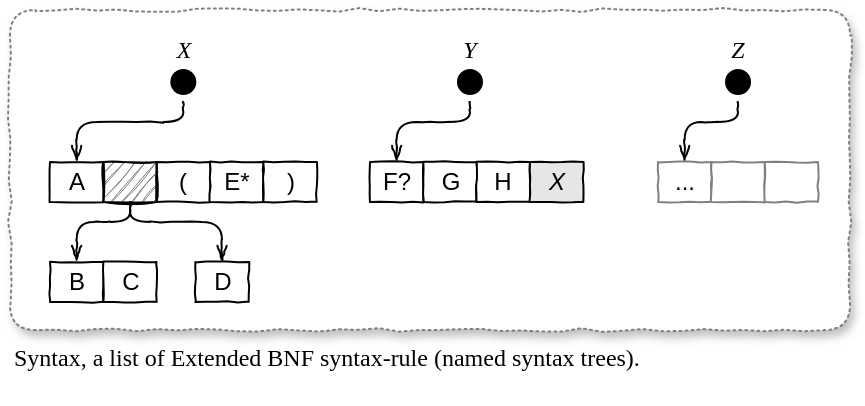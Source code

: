 <mxfile version="15.4.0" type="device" pages="5"><diagram id="9TsmqxE5ppOkW0W03zcE" name="Syntax"><mxGraphModel dx="1088" dy="968" grid="1" gridSize="10" guides="1" tooltips="1" connect="1" arrows="1" fold="1" page="1" pageScale="1" pageWidth="827" pageHeight="1169" math="0" shadow="0"><root><mxCell id="nNnbcMdtEHNS1SarZ8Fo-0"/><mxCell id="nNnbcMdtEHNS1SarZ8Fo-1" parent="nNnbcMdtEHNS1SarZ8Fo-0"/><mxCell id="HSzY8L00YgiMTpdoBS3S-0" value="" style="rounded=1;whiteSpace=wrap;html=1;shadow=1;comic=1;sketch=0;fontFamily=Verdana;fontSize=12;fillColor=#ffffff;align=left;verticalAlign=top;strokeColor=#808080;arcSize=8;dashed=1;dashPattern=1 2;" vertex="1" parent="nNnbcMdtEHNS1SarZ8Fo-1"><mxGeometry x="40" y="40" width="420" height="160" as="geometry"/></mxCell><mxCell id="HSzY8L00YgiMTpdoBS3S-1" value="" style="group;fontStyle=3" vertex="1" connectable="0" parent="nNnbcMdtEHNS1SarZ8Fo-1"><mxGeometry x="60" y="50" width="133.33" height="136" as="geometry"/></mxCell><mxCell id="HSzY8L00YgiMTpdoBS3S-2" value="" style="ellipse;html=1;shape=startState;fillColor=#000000;fontSize=12;sketch=0;comic=1;" vertex="1" parent="HSzY8L00YgiMTpdoBS3S-1"><mxGeometry x="56.669" y="16" width="19.999" height="20.0" as="geometry"/></mxCell><mxCell id="HSzY8L00YgiMTpdoBS3S-3" value="A" style="rounded=0;whiteSpace=wrap;html=1;fontSize=12;sketch=0;comic=1;" vertex="1" parent="HSzY8L00YgiMTpdoBS3S-1"><mxGeometry x="0.004" y="66" width="26.666" height="20.0" as="geometry"/></mxCell><mxCell id="HSzY8L00YgiMTpdoBS3S-4" style="edgeStyle=orthogonalEdgeStyle;rounded=1;comic=1;sketch=0;orthogonalLoop=1;jettySize=auto;html=1;entryX=0.5;entryY=0;entryDx=0;entryDy=0;fontFamily=Verdana;fontSize=12;endArrow=openThin;endFill=0;strokeColor=#000000;exitX=0.5;exitY=1;exitDx=0;exitDy=0;" edge="1" parent="HSzY8L00YgiMTpdoBS3S-1" source="HSzY8L00YgiMTpdoBS3S-2" target="HSzY8L00YgiMTpdoBS3S-3"><mxGeometry relative="1" as="geometry"><Array as="points"><mxPoint x="66.669" y="46"/><mxPoint x="13.67" y="46"/></Array></mxGeometry></mxCell><mxCell id="HSzY8L00YgiMTpdoBS3S-5" value="B" style="rounded=0;whiteSpace=wrap;html=1;fontSize=12;sketch=0;comic=1;" vertex="1" parent="HSzY8L00YgiMTpdoBS3S-1"><mxGeometry y="116" width="26.666" height="20.0" as="geometry"/></mxCell><mxCell id="HSzY8L00YgiMTpdoBS3S-6" value="C" style="rounded=0;whiteSpace=wrap;html=1;fontSize=12;sketch=0;comic=1;" vertex="1" parent="HSzY8L00YgiMTpdoBS3S-1"><mxGeometry x="26.662" y="116" width="26.666" height="20.0" as="geometry"/></mxCell><mxCell id="HSzY8L00YgiMTpdoBS3S-7" value="D" style="rounded=0;whiteSpace=wrap;html=1;fontSize=12;sketch=0;comic=1;" vertex="1" parent="HSzY8L00YgiMTpdoBS3S-1"><mxGeometry x="72.657" y="116" width="26.666" height="20.0" as="geometry"/></mxCell><mxCell id="HSzY8L00YgiMTpdoBS3S-8" value="(" style="rounded=0;whiteSpace=wrap;html=1;fontSize=12;sketch=0;comic=1;" vertex="1" parent="HSzY8L00YgiMTpdoBS3S-1"><mxGeometry x="53.334" y="66" width="26.666" height="20.0" as="geometry"/></mxCell><mxCell id="HSzY8L00YgiMTpdoBS3S-9" value="E*" style="rounded=0;whiteSpace=wrap;html=1;fontSize=12;sketch=0;comic=1;" vertex="1" parent="HSzY8L00YgiMTpdoBS3S-1"><mxGeometry x="79.999" y="66" width="26.666" height="20.0" as="geometry"/></mxCell><mxCell id="HSzY8L00YgiMTpdoBS3S-10" value=")" style="rounded=0;whiteSpace=wrap;html=1;fontSize=12;sketch=0;comic=1;" vertex="1" parent="HSzY8L00YgiMTpdoBS3S-1"><mxGeometry x="106.664" y="66" width="26.666" height="20.0" as="geometry"/></mxCell><mxCell id="HSzY8L00YgiMTpdoBS3S-11" value="X" style="text;html=1;strokeColor=none;fillColor=none;align=center;verticalAlign=middle;whiteSpace=wrap;rounded=0;comic=1;sketch=0;fontFamily=Verdana;fontSize=12;fontStyle=2" vertex="1" parent="HSzY8L00YgiMTpdoBS3S-1"><mxGeometry x="56.669" width="19.999" height="20" as="geometry"/></mxCell><mxCell id="HSzY8L00YgiMTpdoBS3S-12" style="edgeStyle=orthogonalEdgeStyle;rounded=1;comic=1;sketch=0;orthogonalLoop=1;jettySize=auto;html=1;entryX=0.5;entryY=0;entryDx=0;entryDy=0;fontFamily=Verdana;fontSize=12;endArrow=openThin;endFill=0;strokeColor=#000000;" edge="1" parent="HSzY8L00YgiMTpdoBS3S-1" source="HSzY8L00YgiMTpdoBS3S-14" target="HSzY8L00YgiMTpdoBS3S-5"><mxGeometry relative="1" as="geometry"><Array as="points"><mxPoint x="39.67" y="96"/><mxPoint x="13.67" y="96"/></Array></mxGeometry></mxCell><mxCell id="HSzY8L00YgiMTpdoBS3S-13" style="edgeStyle=orthogonalEdgeStyle;rounded=1;comic=1;sketch=0;orthogonalLoop=1;jettySize=auto;html=1;entryX=0.5;entryY=0;entryDx=0;entryDy=0;fontFamily=Verdana;fontSize=12;endArrow=openThin;endFill=0;strokeColor=#000000;" edge="1" parent="HSzY8L00YgiMTpdoBS3S-1" source="HSzY8L00YgiMTpdoBS3S-14" target="HSzY8L00YgiMTpdoBS3S-7"><mxGeometry relative="1" as="geometry"><Array as="points"><mxPoint x="39.67" y="96"/><mxPoint x="85.668" y="96"/></Array></mxGeometry></mxCell><mxCell id="HSzY8L00YgiMTpdoBS3S-14" value="" style="rounded=0;whiteSpace=wrap;html=1;fontSize=12;sketch=1;comic=1;fillColor=#808080;" vertex="1" parent="HSzY8L00YgiMTpdoBS3S-1"><mxGeometry x="26.669" y="66" width="26.666" height="20.0" as="geometry"/></mxCell><mxCell id="HSzY8L00YgiMTpdoBS3S-15" value="" style="group" vertex="1" connectable="0" parent="nNnbcMdtEHNS1SarZ8Fo-1"><mxGeometry x="220.003" y="50" width="106.671" height="86" as="geometry"/></mxCell><mxCell id="HSzY8L00YgiMTpdoBS3S-16" value="" style="ellipse;html=1;shape=startState;fillColor=#000000;fontSize=12;sketch=0;comic=1;" vertex="1" parent="HSzY8L00YgiMTpdoBS3S-15"><mxGeometry x="39.997" y="16" width="20.0" height="20.0" as="geometry"/></mxCell><mxCell id="HSzY8L00YgiMTpdoBS3S-17" value="F?" style="rounded=0;whiteSpace=wrap;html=1;fontSize=12;sketch=0;comic=1;" vertex="1" parent="HSzY8L00YgiMTpdoBS3S-15"><mxGeometry y="66" width="26.666" height="20.0" as="geometry"/></mxCell><mxCell id="HSzY8L00YgiMTpdoBS3S-18" style="edgeStyle=orthogonalEdgeStyle;rounded=1;comic=1;sketch=0;orthogonalLoop=1;jettySize=auto;html=1;entryX=0.5;entryY=0;entryDx=0;entryDy=0;fontFamily=Verdana;fontSize=12;endArrow=openThin;endFill=0;strokeColor=#000000;exitX=0.5;exitY=1;exitDx=0;exitDy=0;" edge="1" parent="HSzY8L00YgiMTpdoBS3S-15" source="HSzY8L00YgiMTpdoBS3S-16" target="HSzY8L00YgiMTpdoBS3S-17"><mxGeometry x="-0.004" as="geometry"><Array as="points"><mxPoint x="49.997" y="46"/><mxPoint x="12.997" y="46"/></Array></mxGeometry></mxCell><mxCell id="HSzY8L00YgiMTpdoBS3S-19" value="G" style="rounded=0;whiteSpace=wrap;html=1;fontSize=12;sketch=0;comic=1;" vertex="1" parent="HSzY8L00YgiMTpdoBS3S-15"><mxGeometry x="26.672" y="66" width="26.666" height="20.0" as="geometry"/></mxCell><mxCell id="HSzY8L00YgiMTpdoBS3S-20" value="H" style="rounded=0;whiteSpace=wrap;html=1;fontSize=12;sketch=0;comic=1;" vertex="1" parent="HSzY8L00YgiMTpdoBS3S-15"><mxGeometry x="53.338" y="66" width="26.666" height="20.0" as="geometry"/></mxCell><mxCell id="HSzY8L00YgiMTpdoBS3S-21" value="&lt;span&gt;X&lt;/span&gt;" style="rounded=0;whiteSpace=wrap;html=1;fontSize=12;sketch=0;comic=1;fillColor=#E6E6E6;fontStyle=2" vertex="1" parent="HSzY8L00YgiMTpdoBS3S-15"><mxGeometry x="80.004" y="66" width="26.666" height="20.0" as="geometry"/></mxCell><mxCell id="HSzY8L00YgiMTpdoBS3S-22" value="Y" style="text;html=1;strokeColor=none;fillColor=none;align=center;verticalAlign=middle;whiteSpace=wrap;rounded=0;comic=1;sketch=0;fontFamily=Verdana;fontSize=12;fontStyle=2" vertex="1" parent="HSzY8L00YgiMTpdoBS3S-15"><mxGeometry x="39.997" width="20" height="20" as="geometry"/></mxCell><mxCell id="HSzY8L00YgiMTpdoBS3S-23" value="" style="group" vertex="1" connectable="0" parent="nNnbcMdtEHNS1SarZ8Fo-1"><mxGeometry x="364.003" y="50" width="80.005" height="86" as="geometry"/></mxCell><mxCell id="HSzY8L00YgiMTpdoBS3S-24" value="" style="ellipse;html=1;shape=startState;fillColor=#000000;fontSize=12;sketch=0;comic=1;" vertex="1" parent="HSzY8L00YgiMTpdoBS3S-23"><mxGeometry x="30.007" y="16" width="20.0" height="20.0" as="geometry"/></mxCell><mxCell id="HSzY8L00YgiMTpdoBS3S-25" value="..." style="rounded=0;whiteSpace=wrap;html=1;fontSize=12;sketch=0;comic=1;strokeColor=#808080;" vertex="1" parent="HSzY8L00YgiMTpdoBS3S-23"><mxGeometry y="66" width="26.666" height="20.0" as="geometry"/></mxCell><mxCell id="HSzY8L00YgiMTpdoBS3S-26" style="edgeStyle=orthogonalEdgeStyle;rounded=1;comic=1;sketch=0;orthogonalLoop=1;jettySize=auto;html=1;entryX=0.5;entryY=0;entryDx=0;entryDy=0;fontFamily=Verdana;fontSize=12;endArrow=openThin;endFill=0;strokeColor=#000000;exitX=0.5;exitY=1;exitDx=0;exitDy=0;" edge="1" parent="HSzY8L00YgiMTpdoBS3S-23" source="HSzY8L00YgiMTpdoBS3S-24" target="HSzY8L00YgiMTpdoBS3S-25"><mxGeometry x="-9.994" as="geometry"><Array as="points"><mxPoint x="40.007" y="46"/><mxPoint x="13.007" y="46"/></Array></mxGeometry></mxCell><mxCell id="HSzY8L00YgiMTpdoBS3S-27" value="" style="rounded=0;whiteSpace=wrap;html=1;fontSize=12;sketch=0;comic=1;strokeColor=#808080;" vertex="1" parent="HSzY8L00YgiMTpdoBS3S-23"><mxGeometry x="26.672" y="66" width="26.666" height="20.0" as="geometry"/></mxCell><mxCell id="HSzY8L00YgiMTpdoBS3S-28" value="" style="rounded=0;whiteSpace=wrap;html=1;fontSize=12;sketch=0;comic=1;strokeColor=#808080;" vertex="1" parent="HSzY8L00YgiMTpdoBS3S-23"><mxGeometry x="53.338" y="66" width="26.666" height="20.0" as="geometry"/></mxCell><mxCell id="HSzY8L00YgiMTpdoBS3S-29" value="Z" style="text;html=1;strokeColor=none;fillColor=none;align=center;verticalAlign=middle;whiteSpace=wrap;rounded=0;comic=1;sketch=0;fontFamily=Verdana;fontSize=12;fontStyle=2" vertex="1" parent="HSzY8L00YgiMTpdoBS3S-23"><mxGeometry x="30.007" width="20" height="20" as="geometry"/></mxCell><mxCell id="HSzY8L00YgiMTpdoBS3S-30" value="&lt;font face=&quot;Times New Roman&quot;&gt;&lt;span style=&quot;font-size: 12px&quot;&gt;Syntax, a list of Extended BNF syntax-rule (named syntax trees).&lt;/span&gt;&lt;/font&gt;" style="text;html=1;strokeColor=none;fillColor=none;align=left;verticalAlign=top;whiteSpace=wrap;rounded=0;shadow=1;comic=1;sketch=0;fontFamily=Lucida Console;fontSize=10;" vertex="1" parent="nNnbcMdtEHNS1SarZ8Fo-1"><mxGeometry x="40" y="200" width="350" height="30" as="geometry"/></mxCell></root></mxGraphModel></diagram><diagram id="AwMtrrOS6_i4XxTg-OCb" name="Build Syntax"><mxGraphModel dx="1088" dy="968" grid="1" gridSize="10" guides="1" tooltips="1" connect="1" arrows="1" fold="1" page="1" pageScale="1" pageWidth="827" pageHeight="1169" math="0" shadow="0"><root><mxCell id="0"/><mxCell id="1" parent="0"/><mxCell id="Q7ndPI5BvUpC8w_oc9D--137" style="rounded=0;comic=1;sketch=0;orthogonalLoop=1;jettySize=auto;html=1;fontFamily=Lucida Console;fontSize=10;endArrow=openThin;endFill=0;shape=flexArrow;strokeColor=#000000;endWidth=13.913;endSize=6.461;exitX=1;exitY=0.5;exitDx=0;exitDy=0;" parent="1" edge="1" source="Q7ndPI5BvUpC8w_oc9D--136"><mxGeometry relative="1" as="geometry"><mxPoint x="420" y="100" as="sourcePoint"/><mxPoint x="470" y="65" as="targetPoint"/></mxGeometry></mxCell><mxCell id="Q7ndPI5BvUpC8w_oc9D--40" value="&lt;span&gt;&amp;nbsp;X = 'A', ('B', 'C' | 'D'), '(', {'E'} ')';&lt;br&gt;&amp;nbsp;Y = ['F'], 'G', 'H', X;&lt;br&gt;&amp;nbsp;Z = ...&lt;br&gt;&lt;/span&gt;" style="rounded=0;whiteSpace=wrap;html=1;comic=1;sketch=0;fontFamily=Verdana;fontSize=12;strokeColor=#000000;fillColor=#ffffff;align=left;verticalAlign=top;shadow=1;" parent="1" vertex="1"><mxGeometry x="176" y="20" width="230" height="60" as="geometry"/></mxCell><mxCell id="Q7ndPI5BvUpC8w_oc9D--136" value="Syntax::read_from(&amp;nbsp; &amp;nbsp; &amp;nbsp; &amp;nbsp; &amp;nbsp; &amp;nbsp; &amp;nbsp; &amp;nbsp; &amp;nbsp; &amp;nbsp; &amp;nbsp; &amp;nbsp; &amp;nbsp; &amp;nbsp; &amp;nbsp;)" style="rounded=1;whiteSpace=wrap;html=1;shadow=0;comic=1;sketch=0;fontFamily=Lucida Console;fontSize=14;align=left;verticalAlign=middle;fillColor=none;strokeColor=none;fontStyle=1" parent="1" vertex="1"><mxGeometry x="10" y="55" width="420" height="20" as="geometry"/></mxCell><mxCell id="Q7ndPI5BvUpC8w_oc9D--140" value="&lt;font face=&quot;Times New Roman&quot; style=&quot;font-size: 12px&quot;&gt;A plain text Extended BNF stream, such as a&amp;nbsp;&lt;/font&gt;&lt;font style=&quot;font-size: 12px&quot; face=&quot;Courier New&quot;&gt;Read&lt;/font&gt;&lt;font face=&quot;Times New Roman&quot; style=&quot;font-size: 12px&quot;&gt; or a &lt;/font&gt;&lt;font style=&quot;font-size: 12px&quot; face=&quot;Courier New&quot;&gt;&amp;amp;str&lt;/font&gt;&lt;font face=&quot;Times New Roman&quot; style=&quot;font-size: 12px&quot;&gt;.&lt;/font&gt;" style="text;html=1;strokeColor=none;fillColor=none;align=left;verticalAlign=top;whiteSpace=wrap;rounded=0;shadow=1;comic=1;sketch=0;fontFamily=Lucida Console;fontSize=10;" parent="1" vertex="1"><mxGeometry x="176" y="80" width="213.33" height="40" as="geometry"/></mxCell><mxCell id="Q7ndPI5BvUpC8w_oc9D--141" style="edgeStyle=none;shape=flexArrow;rounded=0;comic=1;sketch=0;orthogonalLoop=1;jettySize=auto;html=1;exitX=0.25;exitY=0;exitDx=0;exitDy=0;fontFamily=Lucida Console;fontSize=10;endArrow=openThin;endFill=0;strokeColor=#999999;" parent="1" source="Q7ndPI5BvUpC8w_oc9D--136" target="Q7ndPI5BvUpC8w_oc9D--136" edge="1"><mxGeometry relative="1" as="geometry"/></mxCell><mxCell id="iR8woT-9NMdcpuRdc_yI-3" value="" style="group" vertex="1" connectable="0" parent="1"><mxGeometry x="480" y="10" width="240" height="100" as="geometry"/></mxCell><mxCell id="Q7ndPI5BvUpC8w_oc9D--134" value="" style="rounded=1;whiteSpace=wrap;html=1;shadow=1;comic=1;sketch=0;fontFamily=Verdana;fontSize=9;fillColor=#ffffff;align=left;verticalAlign=top;strokeColor=#808080;arcSize=8;dashed=1;dashPattern=1 2;" parent="iR8woT-9NMdcpuRdc_yI-3" vertex="1"><mxGeometry width="240" height="100" as="geometry"/></mxCell><mxCell id="Q7ndPI5BvUpC8w_oc9D--69" value="" style="ellipse;html=1;shape=startState;fillColor=#000000;fontSize=9;sketch=0;comic=1;" parent="iR8woT-9NMdcpuRdc_yI-3" vertex="1"><mxGeometry x="47.918" y="16.25" width="12.499" height="12.5" as="geometry"/></mxCell><mxCell id="Q7ndPI5BvUpC8w_oc9D--72" value="A" style="rounded=0;whiteSpace=wrap;html=1;fontSize=9;sketch=0;comic=1;" parent="iR8woT-9NMdcpuRdc_yI-3" vertex="1"><mxGeometry x="12.502" y="47.5" width="16.666" height="12.5" as="geometry"/></mxCell><mxCell id="Q7ndPI5BvUpC8w_oc9D--90" style="edgeStyle=orthogonalEdgeStyle;rounded=1;comic=1;sketch=0;orthogonalLoop=1;jettySize=auto;html=1;entryX=0.5;entryY=0;entryDx=0;entryDy=0;fontFamily=Verdana;fontSize=9;endArrow=openThin;endFill=0;strokeColor=#000000;exitX=0.5;exitY=1;exitDx=0;exitDy=0;" parent="iR8woT-9NMdcpuRdc_yI-3" source="Q7ndPI5BvUpC8w_oc9D--69" target="Q7ndPI5BvUpC8w_oc9D--72" edge="1"><mxGeometry x="12.5" y="6.25" as="geometry"><Array as="points"><mxPoint x="54.168" y="35"/><mxPoint x="21.044" y="35"/></Array></mxGeometry></mxCell><mxCell id="Q7ndPI5BvUpC8w_oc9D--73" value="B" style="rounded=0;whiteSpace=wrap;html=1;fontSize=9;sketch=0;comic=1;" parent="iR8woT-9NMdcpuRdc_yI-3" vertex="1"><mxGeometry x="7" y="79" width="16.666" height="12.5" as="geometry"/></mxCell><mxCell id="Q7ndPI5BvUpC8w_oc9D--74" value="C" style="rounded=0;whiteSpace=wrap;html=1;fontSize=9;sketch=0;comic=1;" parent="iR8woT-9NMdcpuRdc_yI-3" vertex="1"><mxGeometry x="23.664" y="79" width="16.666" height="12.5" as="geometry"/></mxCell><mxCell id="Q7ndPI5BvUpC8w_oc9D--79" value="(" style="rounded=0;whiteSpace=wrap;html=1;fontSize=9;sketch=0;comic=1;" parent="iR8woT-9NMdcpuRdc_yI-3" vertex="1"><mxGeometry x="45.834" y="47.5" width="16.666" height="12.5" as="geometry"/></mxCell><mxCell id="Q7ndPI5BvUpC8w_oc9D--80" value="E*" style="rounded=0;whiteSpace=wrap;html=1;fontSize=9;sketch=0;comic=1;" parent="iR8woT-9NMdcpuRdc_yI-3" vertex="1"><mxGeometry x="62.499" y="47.5" width="16.666" height="12.5" as="geometry"/></mxCell><mxCell id="Q7ndPI5BvUpC8w_oc9D--81" value=")" style="rounded=0;whiteSpace=wrap;html=1;fontSize=9;sketch=0;comic=1;" parent="iR8woT-9NMdcpuRdc_yI-3" vertex="1"><mxGeometry x="79.165" y="47.5" width="16.666" height="12.5" as="geometry"/></mxCell><mxCell id="Q7ndPI5BvUpC8w_oc9D--88" value="X" style="text;html=1;strokeColor=none;fillColor=none;align=center;verticalAlign=middle;whiteSpace=wrap;rounded=0;comic=1;sketch=0;fontFamily=Verdana;fontSize=9;fontStyle=2" parent="iR8woT-9NMdcpuRdc_yI-3" vertex="1"><mxGeometry x="47.918" y="6.25" width="12.5" height="12.5" as="geometry"/></mxCell><mxCell id="Q7ndPI5BvUpC8w_oc9D--91" style="edgeStyle=orthogonalEdgeStyle;rounded=1;comic=1;sketch=0;orthogonalLoop=1;jettySize=auto;html=1;entryX=0.5;entryY=0;entryDx=0;entryDy=0;fontFamily=Verdana;fontSize=9;endArrow=openThin;endFill=0;strokeColor=#000000;" parent="iR8woT-9NMdcpuRdc_yI-3" source="Q7ndPI5BvUpC8w_oc9D--89" target="Q7ndPI5BvUpC8w_oc9D--73" edge="1"><mxGeometry x="12.5" y="6.25" as="geometry"><Array as="points"><mxPoint x="38" y="66"/><mxPoint x="15" y="66"/><mxPoint x="15" y="79"/></Array></mxGeometry></mxCell><mxCell id="Q7ndPI5BvUpC8w_oc9D--89" value="" style="rounded=0;whiteSpace=wrap;html=1;fontSize=9;sketch=1;comic=1;fillColor=#808080;" parent="iR8woT-9NMdcpuRdc_yI-3" vertex="1"><mxGeometry x="29.168" y="47.5" width="16.666" height="12.5" as="geometry"/></mxCell><mxCell id="Q7ndPI5BvUpC8w_oc9D--95" value="" style="ellipse;html=1;shape=startState;fillColor=#000000;fontSize=9;sketch=0;comic=1;" parent="iR8woT-9NMdcpuRdc_yI-3" vertex="1"><mxGeometry x="130.0" y="16.25" width="12.5" height="12.5" as="geometry"/></mxCell><mxCell id="Q7ndPI5BvUpC8w_oc9D--96" value="F?" style="rounded=0;whiteSpace=wrap;html=1;fontSize=9;sketch=0;comic=1;" parent="iR8woT-9NMdcpuRdc_yI-3" vertex="1"><mxGeometry x="105.002" y="47.5" width="16.667" height="12.5" as="geometry"/></mxCell><mxCell id="Q7ndPI5BvUpC8w_oc9D--97" style="edgeStyle=orthogonalEdgeStyle;rounded=1;comic=1;sketch=0;orthogonalLoop=1;jettySize=auto;html=1;entryX=0.5;entryY=0;entryDx=0;entryDy=0;fontFamily=Verdana;fontSize=9;endArrow=openThin;endFill=0;strokeColor=#000000;exitX=0.5;exitY=1;exitDx=0;exitDy=0;" parent="iR8woT-9NMdcpuRdc_yI-3" source="Q7ndPI5BvUpC8w_oc9D--95" target="Q7ndPI5BvUpC8w_oc9D--96" edge="1"><mxGeometry x="104.999" y="6.25" as="geometry"><Array as="points"><mxPoint x="136.25" y="35"/><mxPoint x="113.125" y="35"/></Array></mxGeometry></mxCell><mxCell id="Q7ndPI5BvUpC8w_oc9D--101" value="G" style="rounded=0;whiteSpace=wrap;html=1;fontSize=9;sketch=0;comic=1;" parent="iR8woT-9NMdcpuRdc_yI-3" vertex="1"><mxGeometry x="121.672" y="47.5" width="16.667" height="12.5" as="geometry"/></mxCell><mxCell id="Q7ndPI5BvUpC8w_oc9D--102" value="H" style="rounded=0;whiteSpace=wrap;html=1;fontSize=9;sketch=0;comic=1;" parent="iR8woT-9NMdcpuRdc_yI-3" vertex="1"><mxGeometry x="138.338" y="47.5" width="16.667" height="12.5" as="geometry"/></mxCell><mxCell id="Q7ndPI5BvUpC8w_oc9D--103" value="&lt;span style=&quot;font-size: 9px;&quot;&gt;X&lt;/span&gt;" style="rounded=0;whiteSpace=wrap;html=1;fontSize=9;sketch=0;comic=1;fillColor=#E6E6E6;fontStyle=2" parent="iR8woT-9NMdcpuRdc_yI-3" vertex="1"><mxGeometry x="155.005" y="47.5" width="16.667" height="12.5" as="geometry"/></mxCell><mxCell id="Q7ndPI5BvUpC8w_oc9D--104" value="Y" style="text;html=1;strokeColor=none;fillColor=none;align=center;verticalAlign=middle;whiteSpace=wrap;rounded=0;comic=1;sketch=0;fontFamily=Verdana;fontSize=9;fontStyle=2" parent="iR8woT-9NMdcpuRdc_yI-3" vertex="1"><mxGeometry x="130.0" y="6.25" width="12.5" height="12.5" as="geometry"/></mxCell><mxCell id="Q7ndPI5BvUpC8w_oc9D--126" value="" style="ellipse;html=1;shape=startState;fillColor=#000000;fontSize=9;sketch=0;comic=1;" parent="iR8woT-9NMdcpuRdc_yI-3" vertex="1"><mxGeometry x="198.756" y="16.25" width="12.5" height="12.5" as="geometry"/></mxCell><mxCell id="Q7ndPI5BvUpC8w_oc9D--127" value="..." style="rounded=0;whiteSpace=wrap;html=1;fontSize=9;sketch=0;comic=1;strokeColor=#808080;" parent="iR8woT-9NMdcpuRdc_yI-3" vertex="1"><mxGeometry x="180.002" y="47.5" width="16.667" height="12.5" as="geometry"/></mxCell><mxCell id="Q7ndPI5BvUpC8w_oc9D--128" style="edgeStyle=orthogonalEdgeStyle;rounded=1;comic=1;sketch=0;orthogonalLoop=1;jettySize=auto;html=1;entryX=0.5;entryY=0;entryDx=0;entryDy=0;fontFamily=Verdana;fontSize=9;endArrow=openThin;endFill=0;strokeColor=#000000;exitX=0.5;exitY=1;exitDx=0;exitDy=0;" parent="iR8woT-9NMdcpuRdc_yI-3" source="Q7ndPI5BvUpC8w_oc9D--126" target="Q7ndPI5BvUpC8w_oc9D--127" edge="1"><mxGeometry x="173.756" y="6.25" as="geometry"><Array as="points"><mxPoint x="205.006" y="35"/><mxPoint x="188.131" y="35"/></Array></mxGeometry></mxCell><mxCell id="Q7ndPI5BvUpC8w_oc9D--129" value="" style="rounded=0;whiteSpace=wrap;html=1;fontSize=9;sketch=0;comic=1;strokeColor=#808080;" parent="iR8woT-9NMdcpuRdc_yI-3" vertex="1"><mxGeometry x="196.672" y="47.5" width="16.667" height="12.5" as="geometry"/></mxCell><mxCell id="Q7ndPI5BvUpC8w_oc9D--130" value="" style="rounded=0;whiteSpace=wrap;html=1;fontSize=9;sketch=0;comic=1;strokeColor=#808080;" parent="iR8woT-9NMdcpuRdc_yI-3" vertex="1"><mxGeometry x="213.338" y="47.5" width="16.667" height="12.5" as="geometry"/></mxCell><mxCell id="Q7ndPI5BvUpC8w_oc9D--132" value="Z" style="text;html=1;strokeColor=none;fillColor=none;align=center;verticalAlign=middle;whiteSpace=wrap;rounded=0;comic=1;sketch=0;fontFamily=Verdana;fontSize=9;fontStyle=2" parent="iR8woT-9NMdcpuRdc_yI-3" vertex="1"><mxGeometry x="198.756" y="6.25" width="12.5" height="12.5" as="geometry"/></mxCell><mxCell id="iR8woT-9NMdcpuRdc_yI-2" value="D" style="rounded=0;whiteSpace=wrap;html=1;fontSize=9;sketch=0;comic=1;" vertex="1" parent="iR8woT-9NMdcpuRdc_yI-3"><mxGeometry x="47.001" y="79" width="16.666" height="12.5" as="geometry"/></mxCell><mxCell id="Q7ndPI5BvUpC8w_oc9D--92" style="edgeStyle=orthogonalEdgeStyle;rounded=1;comic=1;sketch=0;orthogonalLoop=1;jettySize=auto;html=1;entryX=0.5;entryY=0;entryDx=0;entryDy=0;fontFamily=Verdana;fontSize=9;endArrow=openThin;endFill=0;strokeColor=#000000;" parent="iR8woT-9NMdcpuRdc_yI-3" source="Q7ndPI5BvUpC8w_oc9D--89" target="iR8woT-9NMdcpuRdc_yI-2" edge="1"><mxGeometry x="12.5" y="6.25" as="geometry"><Array as="points"><mxPoint x="38" y="66"/><mxPoint x="55" y="66"/><mxPoint x="55" y="79"/></Array><mxPoint x="66.244" y="78.75" as="targetPoint"/></mxGeometry></mxCell></root></mxGraphModel></diagram><diagram id="YNSXTHKvmCSjKic9zMNC" name="Build Pattern Graph"><mxGraphModel dx="907" dy="807" grid="1" gridSize="10" guides="1" tooltips="1" connect="1" arrows="1" fold="1" page="1" pageScale="1" pageWidth="827" pageHeight="1169" math="0" shadow="0"><root><mxCell id="TVWO-shabrIiwJQUGsvz-0"/><mxCell id="TVWO-shabrIiwJQUGsvz-1" parent="TVWO-shabrIiwJQUGsvz-0"/><mxCell id="3r7-24VcRBVizK0y5skb-0" value="" style="group" vertex="1" connectable="0" parent="TVWO-shabrIiwJQUGsvz-1"><mxGeometry x="40" y="280" width="426.67" height="60" as="geometry"/></mxCell><mxCell id="3r7-24VcRBVizK0y5skb-1" value="" style="ellipse;html=1;shape=startState;fillColor=#000000;fontSize=12;sketch=0;comic=1;" vertex="1" parent="3r7-24VcRBVizK0y5skb-0"><mxGeometry y="20" width="20.0" height="20.0" as="geometry"/></mxCell><mxCell id="3r7-24VcRBVizK0y5skb-2" value="" style="edgeStyle=orthogonalEdgeStyle;html=1;verticalAlign=bottom;endArrow=openThin;endSize=8;entryX=0;entryY=0.5;entryDx=0;entryDy=0;endFill=0;fontSize=12;sketch=0;comic=1;" edge="1" parent="3r7-24VcRBVizK0y5skb-0" source="3r7-24VcRBVizK0y5skb-1" target="3r7-24VcRBVizK0y5skb-4"><mxGeometry as="geometry"><mxPoint x="37.333" y="73.333" as="targetPoint"/></mxGeometry></mxCell><mxCell id="3r7-24VcRBVizK0y5skb-3" value="" style="ellipse;html=1;shape=endState;fillColor=#000000;fontSize=12;sketch=0;comic=1;" vertex="1" parent="3r7-24VcRBVizK0y5skb-0"><mxGeometry x="406.67" y="20" width="20.0" height="20.0" as="geometry"/></mxCell><mxCell id="3r7-24VcRBVizK0y5skb-4" value="A" style="rounded=0;whiteSpace=wrap;html=1;fontSize=12;sketch=0;comic=1;" vertex="1" parent="3r7-24VcRBVizK0y5skb-0"><mxGeometry x="53.333" y="20" width="26.666" height="20.0" as="geometry"/></mxCell><mxCell id="3r7-24VcRBVizK0y5skb-5" value="B" style="rounded=0;whiteSpace=wrap;html=1;fontSize=12;sketch=0;comic=1;" vertex="1" parent="3r7-24VcRBVizK0y5skb-0"><mxGeometry x="113.999" width="26.666" height="20.0" as="geometry"/></mxCell><mxCell id="3r7-24VcRBVizK0y5skb-6" value="C" style="rounded=0;whiteSpace=wrap;html=1;fontSize=12;sketch=0;comic=1;" vertex="1" parent="3r7-24VcRBVizK0y5skb-0"><mxGeometry x="167.332" width="26.666" height="20.0" as="geometry"/></mxCell><mxCell id="3r7-24VcRBVizK0y5skb-7" value="D" style="rounded=0;whiteSpace=wrap;html=1;fontSize=12;sketch=0;comic=1;" vertex="1" parent="3r7-24VcRBVizK0y5skb-0"><mxGeometry x="113.999" y="40" width="26.666" height="20.0" as="geometry"/></mxCell><mxCell id="3r7-24VcRBVizK0y5skb-8" value="" style="edgeStyle=orthogonalEdgeStyle;html=1;verticalAlign=bottom;endArrow=openThin;endSize=8;entryX=0;entryY=0.5;entryDx=0;entryDy=0;exitX=1;exitY=0.5;exitDx=0;exitDy=0;endFill=0;fontSize=12;sketch=0;comic=1;" edge="1" parent="3r7-24VcRBVizK0y5skb-0" source="3r7-24VcRBVizK0y5skb-4" target="3r7-24VcRBVizK0y5skb-5"><mxGeometry as="geometry"><mxPoint x="73.999" y="36.667" as="targetPoint"/><mxPoint x="53.333" y="36.667" as="sourcePoint"/></mxGeometry></mxCell><mxCell id="3r7-24VcRBVizK0y5skb-9" value="" style="edgeStyle=orthogonalEdgeStyle;html=1;verticalAlign=bottom;endArrow=openThin;endSize=8;entryX=0;entryY=0.5;entryDx=0;entryDy=0;exitX=1;exitY=0.5;exitDx=0;exitDy=0;endFill=0;fontSize=12;sketch=0;comic=1;" edge="1" parent="3r7-24VcRBVizK0y5skb-0" source="3r7-24VcRBVizK0y5skb-4" target="3r7-24VcRBVizK0y5skb-7"><mxGeometry as="geometry"><mxPoint x="120.666" y="16.667" as="targetPoint"/><mxPoint x="100.666" y="36.667" as="sourcePoint"/></mxGeometry></mxCell><mxCell id="3r7-24VcRBVizK0y5skb-10" value="" style="edgeStyle=orthogonalEdgeStyle;html=1;verticalAlign=bottom;endArrow=openThin;endSize=8;entryX=0;entryY=0.5;entryDx=0;entryDy=0;exitX=1;exitY=0.5;exitDx=0;exitDy=0;endFill=0;fontSize=12;sketch=0;comic=1;" edge="1" parent="3r7-24VcRBVizK0y5skb-0" source="3r7-24VcRBVizK0y5skb-5" target="3r7-24VcRBVizK0y5skb-6"><mxGeometry as="geometry"><mxPoint x="127.332" y="23.333" as="targetPoint"/><mxPoint x="107.332" y="43.333" as="sourcePoint"/></mxGeometry></mxCell><mxCell id="3r7-24VcRBVizK0y5skb-11" value="(" style="rounded=0;whiteSpace=wrap;html=1;fontSize=12;sketch=0;comic=1;" vertex="1" parent="3r7-24VcRBVizK0y5skb-0"><mxGeometry x="230.005" y="20" width="26.666" height="20.0" as="geometry"/></mxCell><mxCell id="3r7-24VcRBVizK0y5skb-12" value="E" style="rounded=0;whiteSpace=wrap;html=1;fontSize=12;sketch=0;comic=1;" vertex="1" parent="3r7-24VcRBVizK0y5skb-0"><mxGeometry x="293.341" y="20" width="26.666" height="20.0" as="geometry"/></mxCell><mxCell id="3r7-24VcRBVizK0y5skb-13" value=")" style="rounded=0;whiteSpace=wrap;html=1;fontSize=12;sketch=0;comic=1;" vertex="1" parent="3r7-24VcRBVizK0y5skb-0"><mxGeometry x="353.337" y="20" width="26.666" height="20.0" as="geometry"/></mxCell><mxCell id="3r7-24VcRBVizK0y5skb-14" value="" style="edgeStyle=orthogonalEdgeStyle;html=1;verticalAlign=bottom;endArrow=openThin;endSize=8;entryX=0;entryY=0.5;entryDx=0;entryDy=0;exitX=1;exitY=0.5;exitDx=0;exitDy=0;endFill=0;fontSize=12;sketch=0;comic=1;" edge="1" parent="3r7-24VcRBVizK0y5skb-0" source="3r7-24VcRBVizK0y5skb-7" target="3r7-24VcRBVizK0y5skb-11"><mxGeometry as="geometry"><mxPoint x="173.999" y="16.667" as="targetPoint"/><mxPoint x="147.332" y="16.667" as="sourcePoint"/><Array as="points"><mxPoint x="213.332" y="50"/><mxPoint x="213.332" y="30"/></Array></mxGeometry></mxCell><mxCell id="3r7-24VcRBVizK0y5skb-15" value="" style="edgeStyle=orthogonalEdgeStyle;html=1;verticalAlign=bottom;endArrow=openThin;endSize=8;exitX=1;exitY=0.5;exitDx=0;exitDy=0;entryX=0;entryY=0.5;entryDx=0;entryDy=0;endFill=0;fontSize=12;sketch=0;comic=1;" edge="1" parent="3r7-24VcRBVizK0y5skb-0" source="3r7-24VcRBVizK0y5skb-6" target="3r7-24VcRBVizK0y5skb-11"><mxGeometry as="geometry"><mxPoint x="213.332" y="23.333" as="targetPoint"/><mxPoint x="153.999" y="23.333" as="sourcePoint"/><Array as="points"><mxPoint x="213.332" y="10"/><mxPoint x="213.332" y="30"/></Array></mxGeometry></mxCell><mxCell id="3r7-24VcRBVizK0y5skb-16" value="" style="edgeStyle=orthogonalEdgeStyle;html=1;verticalAlign=bottom;endArrow=openThin;endSize=8;entryX=0;entryY=0.5;entryDx=0;entryDy=0;exitX=1;exitY=0.5;exitDx=0;exitDy=0;endFill=0;fontSize=12;sketch=0;comic=1;" edge="1" parent="3r7-24VcRBVizK0y5skb-0" source="3r7-24VcRBVizK0y5skb-11" target="3r7-24VcRBVizK0y5skb-12"><mxGeometry x="10.01" as="geometry"><mxPoint x="210.675" y="30" as="targetPoint"/><mxPoint x="263.341" y="30" as="sourcePoint"/></mxGeometry></mxCell><mxCell id="3r7-24VcRBVizK0y5skb-17" value="" style="edgeStyle=orthogonalEdgeStyle;html=1;verticalAlign=bottom;endArrow=openThin;endSize=8;entryX=0;entryY=0.5;entryDx=0;entryDy=0;endFill=0;fontSize=12;sketch=0;comic=1;" edge="1" parent="3r7-24VcRBVizK0y5skb-0" target="3r7-24VcRBVizK0y5skb-13"><mxGeometry x="20.01" as="geometry"><mxPoint x="227.342" y="36.667" as="targetPoint"/><mxPoint x="330.01" y="30" as="sourcePoint"/></mxGeometry></mxCell><mxCell id="3r7-24VcRBVizK0y5skb-18" value="" style="edgeStyle=orthogonalEdgeStyle;html=1;verticalAlign=bottom;endArrow=openThin;endSize=8;entryX=0;entryY=0.5;entryDx=0;entryDy=0;exitX=1;exitY=0.5;exitDx=0;exitDy=0;endFill=0;fontSize=12;sketch=0;comic=1;" edge="1" parent="3r7-24VcRBVizK0y5skb-0" source="3r7-24VcRBVizK0y5skb-13" target="3r7-24VcRBVizK0y5skb-3"><mxGeometry x="33.34" as="geometry"><mxPoint x="373.337" y="30" as="targetPoint"/><mxPoint x="393.337" y="23.333" as="sourcePoint"/></mxGeometry></mxCell><mxCell id="3r7-24VcRBVizK0y5skb-19" style="edgeStyle=orthogonalEdgeStyle;rounded=1;orthogonalLoop=1;jettySize=auto;html=1;strokeColor=#000000;endArrow=openThin;endFill=0;fontSize=12;sketch=0;comic=1;" edge="1" parent="3r7-24VcRBVizK0y5skb-0" target="3r7-24VcRBVizK0y5skb-12"><mxGeometry x="20.01" as="geometry"><mxPoint x="320.01" y="30" as="sourcePoint"/><mxPoint x="290.01" y="20" as="targetPoint"/><Array as="points"><mxPoint x="340.01" y="30"/><mxPoint x="340.01"/><mxPoint x="270.01"/><mxPoint x="270.01" y="30"/></Array></mxGeometry></mxCell><mxCell id="3r7-24VcRBVizK0y5skb-20" value="&lt;i style=&quot;font-weight: normal&quot;&gt;X&lt;/i&gt;" style="text;html=1;strokeColor=none;fillColor=none;align=center;verticalAlign=middle;whiteSpace=wrap;rounded=0;comic=1;sketch=0;fontFamily=Verdana;fontSize=12;fontStyle=1" vertex="1" parent="3r7-24VcRBVizK0y5skb-0"><mxGeometry width="20" height="20" as="geometry"/></mxCell><mxCell id="3r7-24VcRBVizK0y5skb-21" value="" style="group" vertex="1" connectable="0" parent="TVWO-shabrIiwJQUGsvz-1"><mxGeometry x="40" y="360" width="320.0" height="40" as="geometry"/></mxCell><mxCell id="3r7-24VcRBVizK0y5skb-22" value="" style="ellipse;html=1;shape=startState;fillColor=#000000;fontSize=12;sketch=0;comic=1;" vertex="1" parent="3r7-24VcRBVizK0y5skb-21"><mxGeometry y="20" width="20.0" height="20.0" as="geometry"/></mxCell><mxCell id="3r7-24VcRBVizK0y5skb-23" value="" style="edgeStyle=orthogonalEdgeStyle;html=1;verticalAlign=bottom;endArrow=openThin;endSize=8;entryX=0;entryY=0.5;entryDx=0;entryDy=0;endFill=0;fontSize=12;sketch=0;comic=1;" edge="1" parent="3r7-24VcRBVizK0y5skb-21" source="3r7-24VcRBVizK0y5skb-22" target="3r7-24VcRBVizK0y5skb-25"><mxGeometry as="geometry"><mxPoint x="37.333" y="73.333" as="targetPoint"/></mxGeometry></mxCell><mxCell id="3r7-24VcRBVizK0y5skb-24" value="" style="ellipse;html=1;shape=endState;fillColor=#000000;fontSize=12;sketch=0;comic=1;" vertex="1" parent="3r7-24VcRBVizK0y5skb-21"><mxGeometry x="300.0" y="20" width="20.0" height="20.0" as="geometry"/></mxCell><mxCell id="3r7-24VcRBVizK0y5skb-25" value="F" style="rounded=0;whiteSpace=wrap;html=1;fontSize=12;sketch=0;comic=1;" vertex="1" parent="3r7-24VcRBVizK0y5skb-21"><mxGeometry x="53.333" y="20" width="26.666" height="20.0" as="geometry"/></mxCell><mxCell id="3r7-24VcRBVizK0y5skb-26" value="G" style="rounded=0;whiteSpace=wrap;html=1;fontSize=12;sketch=0;comic=1;" vertex="1" parent="3r7-24VcRBVizK0y5skb-21"><mxGeometry x="113.999" y="20" width="26.666" height="20.0" as="geometry"/></mxCell><mxCell id="3r7-24VcRBVizK0y5skb-27" value="H" style="rounded=0;whiteSpace=wrap;html=1;fontSize=12;sketch=0;comic=1;" vertex="1" parent="3r7-24VcRBVizK0y5skb-21"><mxGeometry x="170.002" y="20" width="26.666" height="20.0" as="geometry"/></mxCell><mxCell id="3r7-24VcRBVizK0y5skb-28" style="edgeStyle=orthogonalEdgeStyle;rounded=1;comic=1;sketch=0;orthogonalLoop=1;jettySize=auto;html=1;entryX=0;entryY=0.5;entryDx=0;entryDy=0;fontFamily=Verdana;fontSize=12;endArrow=openThin;endFill=0;strokeColor=#000000;" edge="1" parent="3r7-24VcRBVizK0y5skb-21" source="3r7-24VcRBVizK0y5skb-22" target="3r7-24VcRBVizK0y5skb-26"><mxGeometry relative="1" as="geometry"><Array as="points"><mxPoint x="40" y="30"/><mxPoint x="40"/><mxPoint x="90"/><mxPoint x="90" y="30"/></Array></mxGeometry></mxCell><mxCell id="3r7-24VcRBVizK0y5skb-29" value="" style="edgeStyle=orthogonalEdgeStyle;html=1;verticalAlign=bottom;endArrow=openThin;endSize=8;entryX=0;entryY=0.5;entryDx=0;entryDy=0;exitX=1;exitY=0.5;exitDx=0;exitDy=0;endFill=0;fontSize=12;sketch=0;comic=1;" edge="1" parent="3r7-24VcRBVizK0y5skb-21" source="3r7-24VcRBVizK0y5skb-25" target="3r7-24VcRBVizK0y5skb-26"><mxGeometry as="geometry"><mxPoint x="73.999" y="36.667" as="targetPoint"/><mxPoint x="53.333" y="36.667" as="sourcePoint"/></mxGeometry></mxCell><mxCell id="3r7-24VcRBVizK0y5skb-30" value="" style="edgeStyle=orthogonalEdgeStyle;html=1;verticalAlign=bottom;endArrow=openThin;endSize=8;entryX=0;entryY=0.5;entryDx=0;entryDy=0;exitX=1;exitY=0.5;exitDx=0;exitDy=0;endFill=0;fontSize=12;sketch=0;comic=1;" edge="1" parent="3r7-24VcRBVizK0y5skb-21" source="3r7-24VcRBVizK0y5skb-26" target="3r7-24VcRBVizK0y5skb-27"><mxGeometry as="geometry"><mxPoint x="127.332" y="23.333" as="targetPoint"/><mxPoint x="107.332" y="43.333" as="sourcePoint"/></mxGeometry></mxCell><mxCell id="3r7-24VcRBVizK0y5skb-31" value="&lt;i style=&quot;font-weight: normal&quot;&gt;X&lt;/i&gt;" style="rounded=1;whiteSpace=wrap;html=1;fontSize=12;sketch=0;comic=1;fontStyle=1;fillColor=#E6E6E6;" vertex="1" parent="3r7-24VcRBVizK0y5skb-21"><mxGeometry x="230.005" y="20" width="26.666" height="20.0" as="geometry"/></mxCell><mxCell id="3r7-24VcRBVizK0y5skb-32" style="edgeStyle=orthogonalEdgeStyle;rounded=1;comic=1;sketch=0;orthogonalLoop=1;jettySize=auto;html=1;entryX=0;entryY=0.5;entryDx=0;entryDy=0;fontFamily=Verdana;fontSize=12;endArrow=openThin;endFill=0;strokeColor=#000000;" edge="1" parent="3r7-24VcRBVizK0y5skb-21" source="3r7-24VcRBVizK0y5skb-27" target="3r7-24VcRBVizK0y5skb-31"><mxGeometry relative="1" as="geometry"/></mxCell><mxCell id="3r7-24VcRBVizK0y5skb-33" value="" style="edgeStyle=orthogonalEdgeStyle;html=1;verticalAlign=bottom;endArrow=openThin;endSize=8;entryX=0;entryY=0.5;entryDx=0;entryDy=0;exitX=1;exitY=0.5;exitDx=0;exitDy=0;endFill=0;fontSize=12;sketch=0;comic=1;" edge="1" parent="3r7-24VcRBVizK0y5skb-21" source="3r7-24VcRBVizK0y5skb-31" target="3r7-24VcRBVizK0y5skb-24"><mxGeometry x="10.01" as="geometry"><mxPoint x="293.341" y="30" as="targetPoint"/><mxPoint x="263.341" y="30" as="sourcePoint"/></mxGeometry></mxCell><mxCell id="3r7-24VcRBVizK0y5skb-34" value="&lt;i style=&quot;font-weight: normal&quot;&gt;Y&lt;/i&gt;" style="text;html=1;strokeColor=none;fillColor=none;align=center;verticalAlign=middle;whiteSpace=wrap;rounded=0;comic=1;sketch=0;fontFamily=Verdana;fontSize=12;fontStyle=1" vertex="1" parent="3r7-24VcRBVizK0y5skb-21"><mxGeometry width="20" height="20" as="geometry"/></mxCell><mxCell id="zFytWZxXDM2WXZq5hoAr-32" value="" style="ellipse;html=1;shape=startState;fillColor=#000000;fontSize=12;sketch=0;comic=1;" vertex="1" parent="TVWO-shabrIiwJQUGsvz-1"><mxGeometry x="40" y="450" width="20.0" height="20.0" as="geometry"/></mxCell><mxCell id="zFytWZxXDM2WXZq5hoAr-33" value="" style="edgeStyle=orthogonalEdgeStyle;html=1;verticalAlign=bottom;endArrow=openThin;endSize=8;entryX=0;entryY=0.5;entryDx=0;entryDy=0;endFill=0;fontSize=12;sketch=0;comic=1;" edge="1" parent="TVWO-shabrIiwJQUGsvz-1" source="zFytWZxXDM2WXZq5hoAr-32" target="zFytWZxXDM2WXZq5hoAr-35"><mxGeometry x="40" y="430" as="geometry"><mxPoint x="77.333" y="503.333" as="targetPoint"/></mxGeometry></mxCell><mxCell id="zFytWZxXDM2WXZq5hoAr-35" value="..." style="rounded=0;whiteSpace=wrap;html=1;fontSize=12;sketch=0;comic=1;strokeColor=#808080;" vertex="1" parent="TVWO-shabrIiwJQUGsvz-1"><mxGeometry x="93.333" y="450" width="26.666" height="20.0" as="geometry"/></mxCell><mxCell id="zFytWZxXDM2WXZq5hoAr-39" value="" style="edgeStyle=orthogonalEdgeStyle;html=1;verticalAlign=bottom;endArrow=openThin;endSize=8;entryX=0;entryY=0.5;entryDx=0;entryDy=0;exitX=1;exitY=0.5;exitDx=0;exitDy=0;endFill=0;fontSize=12;sketch=0;comic=1;strokeColor=#808080;" edge="1" parent="TVWO-shabrIiwJQUGsvz-1" source="zFytWZxXDM2WXZq5hoAr-35"><mxGeometry x="40" y="430" as="geometry"><mxPoint x="153.999" y="460" as="targetPoint"/><mxPoint x="93.333" y="466.667" as="sourcePoint"/></mxGeometry></mxCell><mxCell id="zFytWZxXDM2WXZq5hoAr-44" value="&lt;i style=&quot;font-weight: normal&quot;&gt;Z&lt;/i&gt;" style="text;html=1;strokeColor=none;fillColor=none;align=center;verticalAlign=middle;whiteSpace=wrap;rounded=0;comic=1;sketch=0;fontFamily=Verdana;fontSize=12;fontStyle=1" vertex="1" parent="TVWO-shabrIiwJQUGsvz-1"><mxGeometry x="40" y="430" width="20" height="20" as="geometry"/></mxCell><mxCell id="oREmdUhRaSp4rqmP5pPK-0" value="" style="group" vertex="1" connectable="0" parent="TVWO-shabrIiwJQUGsvz-1"><mxGeometry x="10" y="10" width="240" height="100" as="geometry"/></mxCell><mxCell id="oREmdUhRaSp4rqmP5pPK-1" value="" style="rounded=1;whiteSpace=wrap;html=1;shadow=1;comic=1;sketch=0;fontFamily=Verdana;fontSize=9;fillColor=#ffffff;align=left;verticalAlign=top;strokeColor=#808080;arcSize=8;dashed=1;dashPattern=1 2;" vertex="1" parent="oREmdUhRaSp4rqmP5pPK-0"><mxGeometry width="240" height="100" as="geometry"/></mxCell><mxCell id="oREmdUhRaSp4rqmP5pPK-2" value="" style="ellipse;html=1;shape=startState;fillColor=#000000;fontSize=9;sketch=0;comic=1;" vertex="1" parent="oREmdUhRaSp4rqmP5pPK-0"><mxGeometry x="47.918" y="16.25" width="12.499" height="12.5" as="geometry"/></mxCell><mxCell id="oREmdUhRaSp4rqmP5pPK-3" value="A" style="rounded=0;whiteSpace=wrap;html=1;fontSize=9;sketch=0;comic=1;" vertex="1" parent="oREmdUhRaSp4rqmP5pPK-0"><mxGeometry x="12.502" y="47.5" width="16.666" height="12.5" as="geometry"/></mxCell><mxCell id="oREmdUhRaSp4rqmP5pPK-4" style="edgeStyle=orthogonalEdgeStyle;rounded=1;comic=1;sketch=0;orthogonalLoop=1;jettySize=auto;html=1;entryX=0.5;entryY=0;entryDx=0;entryDy=0;fontFamily=Verdana;fontSize=9;endArrow=openThin;endFill=0;strokeColor=#000000;exitX=0.5;exitY=1;exitDx=0;exitDy=0;" edge="1" parent="oREmdUhRaSp4rqmP5pPK-0" source="oREmdUhRaSp4rqmP5pPK-2" target="oREmdUhRaSp4rqmP5pPK-3"><mxGeometry x="12.5" y="6.25" as="geometry"><Array as="points"><mxPoint x="54.168" y="35"/><mxPoint x="21.044" y="35"/></Array></mxGeometry></mxCell><mxCell id="oREmdUhRaSp4rqmP5pPK-5" value="B" style="rounded=0;whiteSpace=wrap;html=1;fontSize=9;sketch=0;comic=1;" vertex="1" parent="oREmdUhRaSp4rqmP5pPK-0"><mxGeometry x="7" y="79" width="16.666" height="12.5" as="geometry"/></mxCell><mxCell id="oREmdUhRaSp4rqmP5pPK-6" value="C" style="rounded=0;whiteSpace=wrap;html=1;fontSize=9;sketch=0;comic=1;" vertex="1" parent="oREmdUhRaSp4rqmP5pPK-0"><mxGeometry x="23.664" y="79" width="16.666" height="12.5" as="geometry"/></mxCell><mxCell id="oREmdUhRaSp4rqmP5pPK-7" value="(" style="rounded=0;whiteSpace=wrap;html=1;fontSize=9;sketch=0;comic=1;" vertex="1" parent="oREmdUhRaSp4rqmP5pPK-0"><mxGeometry x="45.834" y="47.5" width="16.666" height="12.5" as="geometry"/></mxCell><mxCell id="oREmdUhRaSp4rqmP5pPK-8" value="E*" style="rounded=0;whiteSpace=wrap;html=1;fontSize=9;sketch=0;comic=1;" vertex="1" parent="oREmdUhRaSp4rqmP5pPK-0"><mxGeometry x="62.499" y="47.5" width="16.666" height="12.5" as="geometry"/></mxCell><mxCell id="oREmdUhRaSp4rqmP5pPK-9" value=")" style="rounded=0;whiteSpace=wrap;html=1;fontSize=9;sketch=0;comic=1;" vertex="1" parent="oREmdUhRaSp4rqmP5pPK-0"><mxGeometry x="79.165" y="47.5" width="16.666" height="12.5" as="geometry"/></mxCell><mxCell id="oREmdUhRaSp4rqmP5pPK-10" value="X" style="text;html=1;strokeColor=none;fillColor=none;align=center;verticalAlign=middle;whiteSpace=wrap;rounded=0;comic=1;sketch=0;fontFamily=Verdana;fontSize=9;fontStyle=2" vertex="1" parent="oREmdUhRaSp4rqmP5pPK-0"><mxGeometry x="47.918" y="6.25" width="12.5" height="12.5" as="geometry"/></mxCell><mxCell id="oREmdUhRaSp4rqmP5pPK-11" style="edgeStyle=orthogonalEdgeStyle;rounded=1;comic=1;sketch=0;orthogonalLoop=1;jettySize=auto;html=1;entryX=0.5;entryY=0;entryDx=0;entryDy=0;fontFamily=Verdana;fontSize=9;endArrow=openThin;endFill=0;strokeColor=#000000;" edge="1" parent="oREmdUhRaSp4rqmP5pPK-0" source="oREmdUhRaSp4rqmP5pPK-12" target="oREmdUhRaSp4rqmP5pPK-5"><mxGeometry x="12.5" y="6.25" as="geometry"><Array as="points"><mxPoint x="38" y="66"/><mxPoint x="15" y="66"/><mxPoint x="15" y="79"/></Array></mxGeometry></mxCell><mxCell id="oREmdUhRaSp4rqmP5pPK-12" value="" style="rounded=0;whiteSpace=wrap;html=1;fontSize=9;sketch=1;comic=1;fillColor=#808080;" vertex="1" parent="oREmdUhRaSp4rqmP5pPK-0"><mxGeometry x="29.168" y="47.5" width="16.666" height="12.5" as="geometry"/></mxCell><mxCell id="oREmdUhRaSp4rqmP5pPK-13" value="" style="ellipse;html=1;shape=startState;fillColor=#000000;fontSize=9;sketch=0;comic=1;" vertex="1" parent="oREmdUhRaSp4rqmP5pPK-0"><mxGeometry x="130.0" y="16.25" width="12.5" height="12.5" as="geometry"/></mxCell><mxCell id="oREmdUhRaSp4rqmP5pPK-14" value="F?" style="rounded=0;whiteSpace=wrap;html=1;fontSize=9;sketch=0;comic=1;" vertex="1" parent="oREmdUhRaSp4rqmP5pPK-0"><mxGeometry x="105.002" y="47.5" width="16.667" height="12.5" as="geometry"/></mxCell><mxCell id="oREmdUhRaSp4rqmP5pPK-15" style="edgeStyle=orthogonalEdgeStyle;rounded=1;comic=1;sketch=0;orthogonalLoop=1;jettySize=auto;html=1;entryX=0.5;entryY=0;entryDx=0;entryDy=0;fontFamily=Verdana;fontSize=9;endArrow=openThin;endFill=0;strokeColor=#000000;exitX=0.5;exitY=1;exitDx=0;exitDy=0;" edge="1" parent="oREmdUhRaSp4rqmP5pPK-0" source="oREmdUhRaSp4rqmP5pPK-13" target="oREmdUhRaSp4rqmP5pPK-14"><mxGeometry x="104.999" y="6.25" as="geometry"><Array as="points"><mxPoint x="136.25" y="35"/><mxPoint x="113.125" y="35"/></Array></mxGeometry></mxCell><mxCell id="oREmdUhRaSp4rqmP5pPK-16" value="G" style="rounded=0;whiteSpace=wrap;html=1;fontSize=9;sketch=0;comic=1;" vertex="1" parent="oREmdUhRaSp4rqmP5pPK-0"><mxGeometry x="121.672" y="47.5" width="16.667" height="12.5" as="geometry"/></mxCell><mxCell id="oREmdUhRaSp4rqmP5pPK-17" value="H" style="rounded=0;whiteSpace=wrap;html=1;fontSize=9;sketch=0;comic=1;" vertex="1" parent="oREmdUhRaSp4rqmP5pPK-0"><mxGeometry x="138.338" y="47.5" width="16.667" height="12.5" as="geometry"/></mxCell><mxCell id="oREmdUhRaSp4rqmP5pPK-18" value="&lt;span style=&quot;font-size: 9px;&quot;&gt;X&lt;/span&gt;" style="rounded=0;whiteSpace=wrap;html=1;fontSize=9;sketch=0;comic=1;fillColor=#E6E6E6;fontStyle=2" vertex="1" parent="oREmdUhRaSp4rqmP5pPK-0"><mxGeometry x="155.005" y="47.5" width="16.667" height="12.5" as="geometry"/></mxCell><mxCell id="oREmdUhRaSp4rqmP5pPK-19" value="Y" style="text;html=1;strokeColor=none;fillColor=none;align=center;verticalAlign=middle;whiteSpace=wrap;rounded=0;comic=1;sketch=0;fontFamily=Verdana;fontSize=9;fontStyle=2" vertex="1" parent="oREmdUhRaSp4rqmP5pPK-0"><mxGeometry x="130.0" y="6.25" width="12.5" height="12.5" as="geometry"/></mxCell><mxCell id="oREmdUhRaSp4rqmP5pPK-20" value="" style="ellipse;html=1;shape=startState;fillColor=#000000;fontSize=9;sketch=0;comic=1;" vertex="1" parent="oREmdUhRaSp4rqmP5pPK-0"><mxGeometry x="198.756" y="16.25" width="12.5" height="12.5" as="geometry"/></mxCell><mxCell id="oREmdUhRaSp4rqmP5pPK-21" value="..." style="rounded=0;whiteSpace=wrap;html=1;fontSize=9;sketch=0;comic=1;strokeColor=#808080;" vertex="1" parent="oREmdUhRaSp4rqmP5pPK-0"><mxGeometry x="180.002" y="47.5" width="16.667" height="12.5" as="geometry"/></mxCell><mxCell id="oREmdUhRaSp4rqmP5pPK-22" style="edgeStyle=orthogonalEdgeStyle;rounded=1;comic=1;sketch=0;orthogonalLoop=1;jettySize=auto;html=1;entryX=0.5;entryY=0;entryDx=0;entryDy=0;fontFamily=Verdana;fontSize=9;endArrow=openThin;endFill=0;strokeColor=#000000;exitX=0.5;exitY=1;exitDx=0;exitDy=0;" edge="1" parent="oREmdUhRaSp4rqmP5pPK-0" source="oREmdUhRaSp4rqmP5pPK-20" target="oREmdUhRaSp4rqmP5pPK-21"><mxGeometry x="173.756" y="6.25" as="geometry"><Array as="points"><mxPoint x="205.006" y="35"/><mxPoint x="188.131" y="35"/></Array></mxGeometry></mxCell><mxCell id="oREmdUhRaSp4rqmP5pPK-23" value="" style="rounded=0;whiteSpace=wrap;html=1;fontSize=9;sketch=0;comic=1;strokeColor=#808080;" vertex="1" parent="oREmdUhRaSp4rqmP5pPK-0"><mxGeometry x="196.672" y="47.5" width="16.667" height="12.5" as="geometry"/></mxCell><mxCell id="oREmdUhRaSp4rqmP5pPK-24" value="" style="rounded=0;whiteSpace=wrap;html=1;fontSize=9;sketch=0;comic=1;strokeColor=#808080;" vertex="1" parent="oREmdUhRaSp4rqmP5pPK-0"><mxGeometry x="213.338" y="47.5" width="16.667" height="12.5" as="geometry"/></mxCell><mxCell id="oREmdUhRaSp4rqmP5pPK-25" value="Z" style="text;html=1;strokeColor=none;fillColor=none;align=center;verticalAlign=middle;whiteSpace=wrap;rounded=0;comic=1;sketch=0;fontFamily=Verdana;fontSize=9;fontStyle=2" vertex="1" parent="oREmdUhRaSp4rqmP5pPK-0"><mxGeometry x="198.756" y="6.25" width="12.5" height="12.5" as="geometry"/></mxCell><mxCell id="oREmdUhRaSp4rqmP5pPK-26" value="D" style="rounded=0;whiteSpace=wrap;html=1;fontSize=9;sketch=0;comic=1;" vertex="1" parent="oREmdUhRaSp4rqmP5pPK-0"><mxGeometry x="47.001" y="79" width="16.666" height="12.5" as="geometry"/></mxCell><mxCell id="oREmdUhRaSp4rqmP5pPK-27" style="edgeStyle=orthogonalEdgeStyle;rounded=1;comic=1;sketch=0;orthogonalLoop=1;jettySize=auto;html=1;entryX=0.5;entryY=0;entryDx=0;entryDy=0;fontFamily=Verdana;fontSize=9;endArrow=openThin;endFill=0;strokeColor=#000000;" edge="1" parent="oREmdUhRaSp4rqmP5pPK-0" source="oREmdUhRaSp4rqmP5pPK-12" target="oREmdUhRaSp4rqmP5pPK-26"><mxGeometry x="12.5" y="6.25" as="geometry"><Array as="points"><mxPoint x="38" y="66"/><mxPoint x="55" y="66"/><mxPoint x="55" y="79"/></Array><mxPoint x="66.244" y="78.75" as="targetPoint"/></mxGeometry></mxCell></root></mxGraphModel></diagram><diagram id="JG9tJj9jrwJvs5nJRXYR" name="Overview"><mxGraphModel dx="1088" dy="968" grid="1" gridSize="10" guides="1" tooltips="1" connect="1" arrows="1" fold="1" page="1" pageScale="1" pageWidth="827" pageHeight="1169" math="0" shadow="0"><root><mxCell id="afULjmGQxnRVp3Fg0VVI-0"/><mxCell id="afULjmGQxnRVp3Fg0VVI-1" parent="afULjmGQxnRVp3Fg0VVI-0"/><mxCell id="ntaTXc6oB3i85fU7NR1s-1" value="" style="group" vertex="1" connectable="0" parent="afULjmGQxnRVp3Fg0VVI-1"><mxGeometry x="10" y="100" width="240" height="100" as="geometry"/></mxCell><mxCell id="ntaTXc6oB3i85fU7NR1s-2" value="" style="rounded=1;whiteSpace=wrap;html=1;shadow=1;comic=1;sketch=0;fontFamily=Verdana;fontSize=9;fillColor=#ffffff;align=left;verticalAlign=top;strokeColor=#808080;arcSize=8;dashed=1;dashPattern=1 2;" vertex="1" parent="ntaTXc6oB3i85fU7NR1s-1"><mxGeometry width="240" height="100" as="geometry"/></mxCell><mxCell id="ntaTXc6oB3i85fU7NR1s-3" value="" style="ellipse;html=1;shape=startState;fillColor=#000000;fontSize=9;sketch=0;comic=1;" vertex="1" parent="ntaTXc6oB3i85fU7NR1s-1"><mxGeometry x="47.918" y="16.25" width="12.499" height="12.5" as="geometry"/></mxCell><mxCell id="ntaTXc6oB3i85fU7NR1s-4" value="A" style="rounded=0;whiteSpace=wrap;html=1;fontSize=9;sketch=0;comic=1;" vertex="1" parent="ntaTXc6oB3i85fU7NR1s-1"><mxGeometry x="12.502" y="47.5" width="16.666" height="12.5" as="geometry"/></mxCell><mxCell id="ntaTXc6oB3i85fU7NR1s-5" style="edgeStyle=orthogonalEdgeStyle;rounded=1;comic=1;sketch=0;orthogonalLoop=1;jettySize=auto;html=1;entryX=0.5;entryY=0;entryDx=0;entryDy=0;fontFamily=Verdana;fontSize=9;endArrow=openThin;endFill=0;strokeColor=#000000;exitX=0.5;exitY=1;exitDx=0;exitDy=0;" edge="1" parent="ntaTXc6oB3i85fU7NR1s-1" source="ntaTXc6oB3i85fU7NR1s-3" target="ntaTXc6oB3i85fU7NR1s-4"><mxGeometry x="12.5" y="6.25" as="geometry"><Array as="points"><mxPoint x="54.168" y="35"/><mxPoint x="21.044" y="35"/></Array></mxGeometry></mxCell><mxCell id="ntaTXc6oB3i85fU7NR1s-6" value="B" style="rounded=0;whiteSpace=wrap;html=1;fontSize=9;sketch=0;comic=1;" vertex="1" parent="ntaTXc6oB3i85fU7NR1s-1"><mxGeometry x="7" y="79" width="16.666" height="12.5" as="geometry"/></mxCell><mxCell id="ntaTXc6oB3i85fU7NR1s-7" value="C" style="rounded=0;whiteSpace=wrap;html=1;fontSize=9;sketch=0;comic=1;" vertex="1" parent="ntaTXc6oB3i85fU7NR1s-1"><mxGeometry x="23.664" y="79" width="16.666" height="12.5" as="geometry"/></mxCell><mxCell id="ntaTXc6oB3i85fU7NR1s-8" value="(" style="rounded=0;whiteSpace=wrap;html=1;fontSize=9;sketch=0;comic=1;" vertex="1" parent="ntaTXc6oB3i85fU7NR1s-1"><mxGeometry x="45.834" y="47.5" width="16.666" height="12.5" as="geometry"/></mxCell><mxCell id="ntaTXc6oB3i85fU7NR1s-9" value="E*" style="rounded=0;whiteSpace=wrap;html=1;fontSize=9;sketch=0;comic=1;" vertex="1" parent="ntaTXc6oB3i85fU7NR1s-1"><mxGeometry x="62.499" y="47.5" width="16.666" height="12.5" as="geometry"/></mxCell><mxCell id="ntaTXc6oB3i85fU7NR1s-10" value=")" style="rounded=0;whiteSpace=wrap;html=1;fontSize=9;sketch=0;comic=1;" vertex="1" parent="ntaTXc6oB3i85fU7NR1s-1"><mxGeometry x="79.165" y="47.5" width="16.666" height="12.5" as="geometry"/></mxCell><mxCell id="ntaTXc6oB3i85fU7NR1s-11" value="X" style="text;html=1;strokeColor=none;fillColor=none;align=center;verticalAlign=middle;whiteSpace=wrap;rounded=0;comic=1;sketch=0;fontFamily=Verdana;fontSize=9;fontStyle=2" vertex="1" parent="ntaTXc6oB3i85fU7NR1s-1"><mxGeometry x="47.918" y="6.25" width="12.5" height="12.5" as="geometry"/></mxCell><mxCell id="ntaTXc6oB3i85fU7NR1s-12" style="edgeStyle=orthogonalEdgeStyle;rounded=1;comic=1;sketch=0;orthogonalLoop=1;jettySize=auto;html=1;entryX=0.5;entryY=0;entryDx=0;entryDy=0;fontFamily=Verdana;fontSize=9;endArrow=openThin;endFill=0;strokeColor=#000000;" edge="1" parent="ntaTXc6oB3i85fU7NR1s-1" source="ntaTXc6oB3i85fU7NR1s-13" target="ntaTXc6oB3i85fU7NR1s-6"><mxGeometry x="12.5" y="6.25" as="geometry"><Array as="points"><mxPoint x="38" y="66"/><mxPoint x="15" y="66"/><mxPoint x="15" y="79"/></Array></mxGeometry></mxCell><mxCell id="ntaTXc6oB3i85fU7NR1s-13" value="" style="rounded=0;whiteSpace=wrap;html=1;fontSize=9;sketch=1;comic=1;fillColor=#808080;" vertex="1" parent="ntaTXc6oB3i85fU7NR1s-1"><mxGeometry x="29.168" y="47.5" width="16.666" height="12.5" as="geometry"/></mxCell><mxCell id="ntaTXc6oB3i85fU7NR1s-14" value="" style="ellipse;html=1;shape=startState;fillColor=#000000;fontSize=9;sketch=0;comic=1;" vertex="1" parent="ntaTXc6oB3i85fU7NR1s-1"><mxGeometry x="130.0" y="16.25" width="12.5" height="12.5" as="geometry"/></mxCell><mxCell id="ntaTXc6oB3i85fU7NR1s-15" value="F?" style="rounded=0;whiteSpace=wrap;html=1;fontSize=9;sketch=0;comic=1;" vertex="1" parent="ntaTXc6oB3i85fU7NR1s-1"><mxGeometry x="105.002" y="47.5" width="16.667" height="12.5" as="geometry"/></mxCell><mxCell id="ntaTXc6oB3i85fU7NR1s-16" style="edgeStyle=orthogonalEdgeStyle;rounded=1;comic=1;sketch=0;orthogonalLoop=1;jettySize=auto;html=1;entryX=0.5;entryY=0;entryDx=0;entryDy=0;fontFamily=Verdana;fontSize=9;endArrow=openThin;endFill=0;strokeColor=#000000;exitX=0.5;exitY=1;exitDx=0;exitDy=0;" edge="1" parent="ntaTXc6oB3i85fU7NR1s-1" source="ntaTXc6oB3i85fU7NR1s-14" target="ntaTXc6oB3i85fU7NR1s-15"><mxGeometry x="104.999" y="6.25" as="geometry"><Array as="points"><mxPoint x="136.25" y="35"/><mxPoint x="113.125" y="35"/></Array></mxGeometry></mxCell><mxCell id="ntaTXc6oB3i85fU7NR1s-17" value="G" style="rounded=0;whiteSpace=wrap;html=1;fontSize=9;sketch=0;comic=1;" vertex="1" parent="ntaTXc6oB3i85fU7NR1s-1"><mxGeometry x="121.672" y="47.5" width="16.667" height="12.5" as="geometry"/></mxCell><mxCell id="ntaTXc6oB3i85fU7NR1s-18" value="H" style="rounded=0;whiteSpace=wrap;html=1;fontSize=9;sketch=0;comic=1;" vertex="1" parent="ntaTXc6oB3i85fU7NR1s-1"><mxGeometry x="138.338" y="47.5" width="16.667" height="12.5" as="geometry"/></mxCell><mxCell id="ntaTXc6oB3i85fU7NR1s-19" value="&lt;span style=&quot;font-size: 9px;&quot;&gt;X&lt;/span&gt;" style="rounded=0;whiteSpace=wrap;html=1;fontSize=9;sketch=0;comic=1;fillColor=#E6E6E6;fontStyle=2" vertex="1" parent="ntaTXc6oB3i85fU7NR1s-1"><mxGeometry x="155.005" y="47.5" width="16.667" height="12.5" as="geometry"/></mxCell><mxCell id="ntaTXc6oB3i85fU7NR1s-20" value="Y" style="text;html=1;strokeColor=none;fillColor=none;align=center;verticalAlign=middle;whiteSpace=wrap;rounded=0;comic=1;sketch=0;fontFamily=Verdana;fontSize=9;fontStyle=2" vertex="1" parent="ntaTXc6oB3i85fU7NR1s-1"><mxGeometry x="130.0" y="6.25" width="12.5" height="12.5" as="geometry"/></mxCell><mxCell id="ntaTXc6oB3i85fU7NR1s-21" value="" style="ellipse;html=1;shape=startState;fillColor=#000000;fontSize=9;sketch=0;comic=1;" vertex="1" parent="ntaTXc6oB3i85fU7NR1s-1"><mxGeometry x="198.756" y="16.25" width="12.5" height="12.5" as="geometry"/></mxCell><mxCell id="ntaTXc6oB3i85fU7NR1s-22" value="..." style="rounded=0;whiteSpace=wrap;html=1;fontSize=9;sketch=0;comic=1;strokeColor=#808080;" vertex="1" parent="ntaTXc6oB3i85fU7NR1s-1"><mxGeometry x="180.002" y="47.5" width="16.667" height="12.5" as="geometry"/></mxCell><mxCell id="ntaTXc6oB3i85fU7NR1s-23" style="edgeStyle=orthogonalEdgeStyle;rounded=1;comic=1;sketch=0;orthogonalLoop=1;jettySize=auto;html=1;entryX=0.5;entryY=0;entryDx=0;entryDy=0;fontFamily=Verdana;fontSize=9;endArrow=openThin;endFill=0;strokeColor=#000000;exitX=0.5;exitY=1;exitDx=0;exitDy=0;" edge="1" parent="ntaTXc6oB3i85fU7NR1s-1" source="ntaTXc6oB3i85fU7NR1s-21" target="ntaTXc6oB3i85fU7NR1s-22"><mxGeometry x="173.756" y="6.25" as="geometry"><Array as="points"><mxPoint x="205.006" y="35"/><mxPoint x="188.131" y="35"/></Array></mxGeometry></mxCell><mxCell id="ntaTXc6oB3i85fU7NR1s-24" value="" style="rounded=0;whiteSpace=wrap;html=1;fontSize=9;sketch=0;comic=1;strokeColor=#808080;" vertex="1" parent="ntaTXc6oB3i85fU7NR1s-1"><mxGeometry x="196.672" y="47.5" width="16.667" height="12.5" as="geometry"/></mxCell><mxCell id="ntaTXc6oB3i85fU7NR1s-25" value="" style="rounded=0;whiteSpace=wrap;html=1;fontSize=9;sketch=0;comic=1;strokeColor=#808080;" vertex="1" parent="ntaTXc6oB3i85fU7NR1s-1"><mxGeometry x="213.338" y="47.5" width="16.667" height="12.5" as="geometry"/></mxCell><mxCell id="ntaTXc6oB3i85fU7NR1s-26" value="Z" style="text;html=1;strokeColor=none;fillColor=none;align=center;verticalAlign=middle;whiteSpace=wrap;rounded=0;comic=1;sketch=0;fontFamily=Verdana;fontSize=9;fontStyle=2" vertex="1" parent="ntaTXc6oB3i85fU7NR1s-1"><mxGeometry x="198.756" y="6.25" width="12.5" height="12.5" as="geometry"/></mxCell><mxCell id="ntaTXc6oB3i85fU7NR1s-27" value="D" style="rounded=0;whiteSpace=wrap;html=1;fontSize=9;sketch=0;comic=1;" vertex="1" parent="ntaTXc6oB3i85fU7NR1s-1"><mxGeometry x="47.001" y="79" width="16.666" height="12.5" as="geometry"/></mxCell><mxCell id="ntaTXc6oB3i85fU7NR1s-28" style="edgeStyle=orthogonalEdgeStyle;rounded=1;comic=1;sketch=0;orthogonalLoop=1;jettySize=auto;html=1;entryX=0.5;entryY=0;entryDx=0;entryDy=0;fontFamily=Verdana;fontSize=9;endArrow=openThin;endFill=0;strokeColor=#000000;" edge="1" parent="ntaTXc6oB3i85fU7NR1s-1" source="ntaTXc6oB3i85fU7NR1s-13" target="ntaTXc6oB3i85fU7NR1s-27"><mxGeometry x="12.5" y="6.25" as="geometry"><Array as="points"><mxPoint x="38" y="66"/><mxPoint x="55" y="66"/><mxPoint x="55" y="79"/></Array><mxPoint x="66.244" y="78.75" as="targetPoint"/></mxGeometry></mxCell><mxCell id="eiHsEDe7FYaXJDDuyl8A-0" value="&lt;span&gt;&amp;nbsp;X = 'A', ('B', 'C' | 'D'), '(', {'E'} ')';&lt;br&gt;&amp;nbsp;Y = ['F'], 'G', 'H', X;&lt;br&gt;&amp;nbsp;Z = ...&lt;br&gt;&lt;/span&gt;" style="rounded=0;whiteSpace=wrap;html=1;comic=1;sketch=0;fontFamily=Verdana;fontSize=12;strokeColor=#000000;fillColor=#ffffff;align=left;verticalAlign=top;shadow=1;" vertex="1" parent="afULjmGQxnRVp3Fg0VVI-1"><mxGeometry x="10" y="10" width="230" height="60" as="geometry"/></mxCell><mxCell id="W3WoFl_5JjMijgBFh1u5-40" value="" style="group" vertex="1" connectable="0" parent="afULjmGQxnRVp3Fg0VVI-1"><mxGeometry x="300" y="90" width="257.14" height="120" as="geometry"/></mxCell><mxCell id="W3WoFl_5JjMijgBFh1u5-41" value="" style="rounded=1;whiteSpace=wrap;html=1;shadow=1;comic=1;sketch=0;fontFamily=Verdana;fontSize=9;fillColor=#ffffff;align=left;verticalAlign=top;strokeColor=#808080;arcSize=8;dashed=1;dashPattern=1 2;" vertex="1" parent="W3WoFl_5JjMijgBFh1u5-40"><mxGeometry x="-8.571" y="-8.571" width="265.711" height="128.571" as="geometry"/></mxCell><mxCell id="W3WoFl_5JjMijgBFh1u5-35" value="" style="ellipse;html=1;shape=startState;fillColor=#000000;fontSize=9;sketch=0;comic=1;" vertex="1" parent="W3WoFl_5JjMijgBFh1u5-40"><mxGeometry y="99.699" width="11.729" height="11.729" as="geometry"/></mxCell><mxCell id="W3WoFl_5JjMijgBFh1u5-36" value="" style="edgeStyle=orthogonalEdgeStyle;html=1;verticalAlign=bottom;endArrow=openThin;endSize=8;entryX=0;entryY=0.5;entryDx=0;entryDy=0;endFill=0;fontSize=9;sketch=0;comic=1;" edge="1" parent="W3WoFl_5JjMijgBFh1u5-40" source="W3WoFl_5JjMijgBFh1u5-35" target="W3WoFl_5JjMijgBFh1u5-37"><mxGeometry y="87.97" as="geometry"><mxPoint x="21.894" y="130.977" as="targetPoint"/></mxGeometry></mxCell><mxCell id="W3WoFl_5JjMijgBFh1u5-37" value="..." style="rounded=0;whiteSpace=wrap;html=1;fontSize=9;sketch=0;comic=1;strokeColor=#808080;" vertex="1" parent="W3WoFl_5JjMijgBFh1u5-40"><mxGeometry x="31.277" y="99.699" width="15.639" height="11.729" as="geometry"/></mxCell><mxCell id="W3WoFl_5JjMijgBFh1u5-38" value="" style="edgeStyle=orthogonalEdgeStyle;html=1;verticalAlign=bottom;endArrow=openThin;endSize=8;entryX=0;entryY=0.5;entryDx=0;entryDy=0;exitX=1;exitY=0.5;exitDx=0;exitDy=0;endFill=0;fontSize=9;sketch=0;comic=1;strokeColor=#808080;" edge="1" parent="W3WoFl_5JjMijgBFh1u5-40" source="W3WoFl_5JjMijgBFh1u5-37"><mxGeometry y="87.97" as="geometry"><mxPoint x="66.855" y="105.564" as="targetPoint"/><mxPoint x="31.277" y="109.474" as="sourcePoint"/></mxGeometry></mxCell><mxCell id="W3WoFl_5JjMijgBFh1u5-39" value="&lt;i style=&quot;font-weight: normal; font-size: 9px;&quot;&gt;Z&lt;/i&gt;" style="text;html=1;strokeColor=none;fillColor=none;align=center;verticalAlign=middle;whiteSpace=wrap;rounded=0;comic=1;sketch=0;fontFamily=Verdana;fontSize=9;fontStyle=1" vertex="1" parent="W3WoFl_5JjMijgBFh1u5-40"><mxGeometry y="87.97" width="11.729" height="11.729" as="geometry"/></mxCell><mxCell id="W3WoFl_5JjMijgBFh1u5-22" value="" style="ellipse;html=1;shape=startState;fillColor=#000000;fontSize=9;sketch=0;comic=1;" vertex="1" parent="W3WoFl_5JjMijgBFh1u5-40"><mxGeometry y="58.647" width="11.729" height="11.729" as="geometry"/></mxCell><mxCell id="W3WoFl_5JjMijgBFh1u5-23" value="" style="edgeStyle=orthogonalEdgeStyle;html=1;verticalAlign=bottom;endArrow=openThin;endSize=8;entryX=0;entryY=0.5;entryDx=0;entryDy=0;endFill=0;fontSize=9;sketch=0;comic=1;" edge="1" parent="W3WoFl_5JjMijgBFh1u5-40" source="W3WoFl_5JjMijgBFh1u5-22" target="W3WoFl_5JjMijgBFh1u5-25"><mxGeometry y="46.917" as="geometry"><mxPoint x="21.894" y="89.925" as="targetPoint"/></mxGeometry></mxCell><mxCell id="W3WoFl_5JjMijgBFh1u5-24" value="" style="ellipse;html=1;shape=endState;fillColor=#000000;fontSize=9;sketch=0;comic=1;" vertex="1" parent="W3WoFl_5JjMijgBFh1u5-40"><mxGeometry x="175.937" y="58.647" width="11.729" height="11.729" as="geometry"/></mxCell><mxCell id="W3WoFl_5JjMijgBFh1u5-25" value="F" style="rounded=0;whiteSpace=wrap;html=1;fontSize=9;sketch=0;comic=1;" vertex="1" parent="W3WoFl_5JjMijgBFh1u5-40"><mxGeometry x="31.277" y="58.647" width="15.639" height="11.729" as="geometry"/></mxCell><mxCell id="W3WoFl_5JjMijgBFh1u5-26" value="G" style="rounded=0;whiteSpace=wrap;html=1;fontSize=9;sketch=0;comic=1;" vertex="1" parent="W3WoFl_5JjMijgBFh1u5-40"><mxGeometry x="66.855" y="58.647" width="15.639" height="11.729" as="geometry"/></mxCell><mxCell id="W3WoFl_5JjMijgBFh1u5-27" value="H" style="rounded=0;whiteSpace=wrap;html=1;fontSize=9;sketch=0;comic=1;" vertex="1" parent="W3WoFl_5JjMijgBFh1u5-40"><mxGeometry x="99.699" y="58.647" width="15.639" height="11.729" as="geometry"/></mxCell><mxCell id="W3WoFl_5JjMijgBFh1u5-28" style="edgeStyle=orthogonalEdgeStyle;rounded=1;comic=1;sketch=0;orthogonalLoop=1;jettySize=auto;html=1;entryX=0;entryY=0.5;entryDx=0;entryDy=0;fontFamily=Verdana;fontSize=9;endArrow=openThin;endFill=0;strokeColor=#000000;" edge="1" parent="W3WoFl_5JjMijgBFh1u5-40" source="W3WoFl_5JjMijgBFh1u5-22" target="W3WoFl_5JjMijgBFh1u5-26"><mxGeometry y="46.917" as="geometry"><Array as="points"><mxPoint x="23.458" y="64.511"/><mxPoint x="23.458" y="46.917"/><mxPoint x="52.781" y="46.917"/><mxPoint x="52.781" y="64.511"/></Array></mxGeometry></mxCell><mxCell id="W3WoFl_5JjMijgBFh1u5-29" value="" style="edgeStyle=orthogonalEdgeStyle;html=1;verticalAlign=bottom;endArrow=openThin;endSize=8;entryX=0;entryY=0.5;entryDx=0;entryDy=0;exitX=1;exitY=0.5;exitDx=0;exitDy=0;endFill=0;fontSize=9;sketch=0;comic=1;" edge="1" parent="W3WoFl_5JjMijgBFh1u5-40" source="W3WoFl_5JjMijgBFh1u5-25" target="W3WoFl_5JjMijgBFh1u5-26"><mxGeometry y="46.917" as="geometry"><mxPoint x="43.397" y="68.421" as="targetPoint"/><mxPoint x="31.277" y="68.421" as="sourcePoint"/></mxGeometry></mxCell><mxCell id="W3WoFl_5JjMijgBFh1u5-30" value="" style="edgeStyle=orthogonalEdgeStyle;html=1;verticalAlign=bottom;endArrow=openThin;endSize=8;entryX=0;entryY=0.5;entryDx=0;entryDy=0;exitX=1;exitY=0.5;exitDx=0;exitDy=0;endFill=0;fontSize=9;sketch=0;comic=1;" edge="1" parent="W3WoFl_5JjMijgBFh1u5-40" source="W3WoFl_5JjMijgBFh1u5-26" target="W3WoFl_5JjMijgBFh1u5-27"><mxGeometry y="46.917" as="geometry"><mxPoint x="74.675" y="60.602" as="targetPoint"/><mxPoint x="62.946" y="72.331" as="sourcePoint"/></mxGeometry></mxCell><mxCell id="W3WoFl_5JjMijgBFh1u5-31" value="&lt;i style=&quot;font-weight: normal; font-size: 9px;&quot;&gt;X&lt;/i&gt;" style="rounded=1;whiteSpace=wrap;html=1;fontSize=9;sketch=0;comic=1;fontStyle=1;fillColor=#E6E6E6;" vertex="1" parent="W3WoFl_5JjMijgBFh1u5-40"><mxGeometry x="134.888" y="58.647" width="15.639" height="11.729" as="geometry"/></mxCell><mxCell id="W3WoFl_5JjMijgBFh1u5-32" style="edgeStyle=orthogonalEdgeStyle;rounded=1;comic=1;sketch=0;orthogonalLoop=1;jettySize=auto;html=1;entryX=0;entryY=0.5;entryDx=0;entryDy=0;fontFamily=Verdana;fontSize=9;endArrow=openThin;endFill=0;strokeColor=#000000;" edge="1" parent="W3WoFl_5JjMijgBFh1u5-40" source="W3WoFl_5JjMijgBFh1u5-27" target="W3WoFl_5JjMijgBFh1u5-31"><mxGeometry y="46.917" as="geometry"/></mxCell><mxCell id="W3WoFl_5JjMijgBFh1u5-33" value="" style="edgeStyle=orthogonalEdgeStyle;html=1;verticalAlign=bottom;endArrow=openThin;endSize=8;entryX=0;entryY=0.5;entryDx=0;entryDy=0;exitX=1;exitY=0.5;exitDx=0;exitDy=0;endFill=0;fontSize=9;sketch=0;comic=1;" edge="1" parent="W3WoFl_5JjMijgBFh1u5-40" source="W3WoFl_5JjMijgBFh1u5-31" target="W3WoFl_5JjMijgBFh1u5-24"><mxGeometry x="5.87" y="46.917" as="geometry"><mxPoint x="172.031" y="64.511" as="targetPoint"/><mxPoint x="154.438" y="64.511" as="sourcePoint"/></mxGeometry></mxCell><mxCell id="W3WoFl_5JjMijgBFh1u5-34" value="&lt;i style=&quot;font-weight: normal; font-size: 9px;&quot;&gt;Y&lt;/i&gt;" style="text;html=1;strokeColor=none;fillColor=none;align=center;verticalAlign=middle;whiteSpace=wrap;rounded=0;comic=1;sketch=0;fontFamily=Verdana;fontSize=9;fontStyle=1" vertex="1" parent="W3WoFl_5JjMijgBFh1u5-40"><mxGeometry y="46.917" width="11.729" height="11.729" as="geometry"/></mxCell><mxCell id="W3WoFl_5JjMijgBFh1u5-1" value="" style="ellipse;html=1;shape=startState;fillColor=#000000;fontSize=9;sketch=0;comic=1;" vertex="1" parent="W3WoFl_5JjMijgBFh1u5-40"><mxGeometry y="11.729" width="11.729" height="11.729" as="geometry"/></mxCell><mxCell id="W3WoFl_5JjMijgBFh1u5-2" value="" style="edgeStyle=orthogonalEdgeStyle;html=1;verticalAlign=bottom;endArrow=openThin;endSize=8;entryX=0;entryY=0.5;entryDx=0;entryDy=0;endFill=0;fontSize=9;sketch=0;comic=1;" edge="1" parent="W3WoFl_5JjMijgBFh1u5-40" source="W3WoFl_5JjMijgBFh1u5-1" target="W3WoFl_5JjMijgBFh1u5-4"><mxGeometry as="geometry"><mxPoint x="21.894" y="43.008" as="targetPoint"/></mxGeometry></mxCell><mxCell id="W3WoFl_5JjMijgBFh1u5-3" value="" style="ellipse;html=1;shape=endState;fillColor=#000000;fontSize=9;sketch=0;comic=1;" vertex="1" parent="W3WoFl_5JjMijgBFh1u5-40"><mxGeometry x="238.494" y="11.729" width="11.729" height="11.729" as="geometry"/></mxCell><mxCell id="W3WoFl_5JjMijgBFh1u5-4" value="A" style="rounded=0;whiteSpace=wrap;html=1;fontSize=9;sketch=0;comic=1;" vertex="1" parent="W3WoFl_5JjMijgBFh1u5-40"><mxGeometry x="31.277" y="11.729" width="15.639" height="11.729" as="geometry"/></mxCell><mxCell id="W3WoFl_5JjMijgBFh1u5-5" value="B" style="rounded=0;whiteSpace=wrap;html=1;fontSize=9;sketch=0;comic=1;" vertex="1" parent="W3WoFl_5JjMijgBFh1u5-40"><mxGeometry x="66.855" width="15.639" height="11.729" as="geometry"/></mxCell><mxCell id="W3WoFl_5JjMijgBFh1u5-6" value="C" style="rounded=0;whiteSpace=wrap;html=1;fontSize=9;sketch=0;comic=1;" vertex="1" parent="W3WoFl_5JjMijgBFh1u5-40"><mxGeometry x="98.133" width="15.639" height="11.729" as="geometry"/></mxCell><mxCell id="W3WoFl_5JjMijgBFh1u5-7" value="D" style="rounded=0;whiteSpace=wrap;html=1;fontSize=9;sketch=0;comic=1;" vertex="1" parent="W3WoFl_5JjMijgBFh1u5-40"><mxGeometry x="66.855" y="23.459" width="15.639" height="11.729" as="geometry"/></mxCell><mxCell id="W3WoFl_5JjMijgBFh1u5-8" value="" style="edgeStyle=orthogonalEdgeStyle;html=1;verticalAlign=bottom;endArrow=openThin;endSize=8;entryX=0;entryY=0.5;entryDx=0;entryDy=0;exitX=1;exitY=0.5;exitDx=0;exitDy=0;endFill=0;fontSize=9;sketch=0;comic=1;" edge="1" parent="W3WoFl_5JjMijgBFh1u5-40" source="W3WoFl_5JjMijgBFh1u5-4" target="W3WoFl_5JjMijgBFh1u5-5"><mxGeometry as="geometry"><mxPoint x="43.397" y="21.504" as="targetPoint"/><mxPoint x="31.277" y="21.504" as="sourcePoint"/></mxGeometry></mxCell><mxCell id="W3WoFl_5JjMijgBFh1u5-9" value="" style="edgeStyle=orthogonalEdgeStyle;html=1;verticalAlign=bottom;endArrow=openThin;endSize=8;entryX=0;entryY=0.5;entryDx=0;entryDy=0;exitX=1;exitY=0.5;exitDx=0;exitDy=0;endFill=0;fontSize=9;sketch=0;comic=1;" edge="1" parent="W3WoFl_5JjMijgBFh1u5-40" source="W3WoFl_5JjMijgBFh1u5-4" target="W3WoFl_5JjMijgBFh1u5-7"><mxGeometry as="geometry"><mxPoint x="70.765" y="9.774" as="targetPoint"/><mxPoint x="59.036" y="21.504" as="sourcePoint"/></mxGeometry></mxCell><mxCell id="W3WoFl_5JjMijgBFh1u5-10" value="" style="edgeStyle=orthogonalEdgeStyle;html=1;verticalAlign=bottom;endArrow=openThin;endSize=8;entryX=0;entryY=0.5;entryDx=0;entryDy=0;exitX=1;exitY=0.5;exitDx=0;exitDy=0;endFill=0;fontSize=9;sketch=0;comic=1;" edge="1" parent="W3WoFl_5JjMijgBFh1u5-40" source="W3WoFl_5JjMijgBFh1u5-5" target="W3WoFl_5JjMijgBFh1u5-6"><mxGeometry as="geometry"><mxPoint x="74.675" y="13.684" as="targetPoint"/><mxPoint x="62.946" y="25.414" as="sourcePoint"/></mxGeometry></mxCell><mxCell id="W3WoFl_5JjMijgBFh1u5-11" value="(" style="rounded=0;whiteSpace=wrap;html=1;fontSize=9;sketch=0;comic=1;" vertex="1" parent="W3WoFl_5JjMijgBFh1u5-40"><mxGeometry x="134.888" y="11.729" width="15.639" height="11.729" as="geometry"/></mxCell><mxCell id="W3WoFl_5JjMijgBFh1u5-12" value="E" style="rounded=0;whiteSpace=wrap;html=1;fontSize=9;sketch=0;comic=1;" vertex="1" parent="W3WoFl_5JjMijgBFh1u5-40"><mxGeometry x="172.031" y="11.729" width="15.639" height="11.729" as="geometry"/></mxCell><mxCell id="W3WoFl_5JjMijgBFh1u5-13" value=")" style="rounded=0;whiteSpace=wrap;html=1;fontSize=9;sketch=0;comic=1;" vertex="1" parent="W3WoFl_5JjMijgBFh1u5-40"><mxGeometry x="207.217" y="11.729" width="15.639" height="11.729" as="geometry"/></mxCell><mxCell id="W3WoFl_5JjMijgBFh1u5-14" value="" style="edgeStyle=orthogonalEdgeStyle;html=1;verticalAlign=bottom;endArrow=openThin;endSize=8;entryX=0;entryY=0.5;entryDx=0;entryDy=0;exitX=1;exitY=0.5;exitDx=0;exitDy=0;endFill=0;fontSize=9;sketch=0;comic=1;" edge="1" parent="W3WoFl_5JjMijgBFh1u5-40" source="W3WoFl_5JjMijgBFh1u5-7" target="W3WoFl_5JjMijgBFh1u5-11"><mxGeometry as="geometry"><mxPoint x="102.042" y="9.774" as="targetPoint"/><mxPoint x="86.404" y="9.774" as="sourcePoint"/><Array as="points"><mxPoint x="125.109" y="29.323"/><mxPoint x="125.109" y="17.594"/></Array></mxGeometry></mxCell><mxCell id="W3WoFl_5JjMijgBFh1u5-15" value="" style="edgeStyle=orthogonalEdgeStyle;html=1;verticalAlign=bottom;endArrow=openThin;endSize=8;exitX=1;exitY=0.5;exitDx=0;exitDy=0;entryX=0;entryY=0.5;entryDx=0;entryDy=0;endFill=0;fontSize=9;sketch=0;comic=1;" edge="1" parent="W3WoFl_5JjMijgBFh1u5-40" source="W3WoFl_5JjMijgBFh1u5-6" target="W3WoFl_5JjMijgBFh1u5-11"><mxGeometry as="geometry"><mxPoint x="125.109" y="13.684" as="targetPoint"/><mxPoint x="90.313" y="13.684" as="sourcePoint"/><Array as="points"><mxPoint x="125.109" y="5.865"/><mxPoint x="125.109" y="17.594"/></Array></mxGeometry></mxCell><mxCell id="W3WoFl_5JjMijgBFh1u5-16" value="" style="edgeStyle=orthogonalEdgeStyle;html=1;verticalAlign=bottom;endArrow=openThin;endSize=8;entryX=0;entryY=0.5;entryDx=0;entryDy=0;exitX=1;exitY=0.5;exitDx=0;exitDy=0;endFill=0;fontSize=9;sketch=0;comic=1;" edge="1" parent="W3WoFl_5JjMijgBFh1u5-40" source="W3WoFl_5JjMijgBFh1u5-11" target="W3WoFl_5JjMijgBFh1u5-12"><mxGeometry x="5.87" as="geometry"><mxPoint x="123.551" y="17.594" as="targetPoint"/><mxPoint x="154.438" y="17.594" as="sourcePoint"/></mxGeometry></mxCell><mxCell id="W3WoFl_5JjMijgBFh1u5-17" value="" style="edgeStyle=orthogonalEdgeStyle;html=1;verticalAlign=bottom;endArrow=openThin;endSize=8;entryX=0;entryY=0.5;entryDx=0;entryDy=0;endFill=0;fontSize=9;sketch=0;comic=1;" edge="1" parent="W3WoFl_5JjMijgBFh1u5-40" target="W3WoFl_5JjMijgBFh1u5-13"><mxGeometry x="11.735" as="geometry"><mxPoint x="133.326" y="21.504" as="targetPoint"/><mxPoint x="193.536" y="17.594" as="sourcePoint"/></mxGeometry></mxCell><mxCell id="W3WoFl_5JjMijgBFh1u5-18" value="" style="edgeStyle=orthogonalEdgeStyle;html=1;verticalAlign=bottom;endArrow=openThin;endSize=8;entryX=0;entryY=0.5;entryDx=0;entryDy=0;exitX=1;exitY=0.5;exitDx=0;exitDy=0;endFill=0;fontSize=9;sketch=0;comic=1;" edge="1" parent="W3WoFl_5JjMijgBFh1u5-40" source="W3WoFl_5JjMijgBFh1u5-13" target="W3WoFl_5JjMijgBFh1u5-3"><mxGeometry x="19.552" as="geometry"><mxPoint x="218.946" y="17.594" as="targetPoint"/><mxPoint x="230.675" y="13.684" as="sourcePoint"/></mxGeometry></mxCell><mxCell id="W3WoFl_5JjMijgBFh1u5-19" style="edgeStyle=orthogonalEdgeStyle;rounded=1;orthogonalLoop=1;jettySize=auto;html=1;strokeColor=#000000;endArrow=openThin;endFill=0;fontSize=9;sketch=0;comic=1;" edge="1" parent="W3WoFl_5JjMijgBFh1u5-40" target="W3WoFl_5JjMijgBFh1u5-12"><mxGeometry x="11.735" as="geometry"><mxPoint x="187.672" y="17.594" as="sourcePoint"/><mxPoint x="170.078" y="11.729" as="targetPoint"/><Array as="points"><mxPoint x="199.401" y="17.594"/><mxPoint x="199.401"/><mxPoint x="158.349"/><mxPoint x="158.349" y="17.594"/></Array></mxGeometry></mxCell><mxCell id="W3WoFl_5JjMijgBFh1u5-20" value="&lt;i style=&quot;font-weight: normal; font-size: 9px;&quot;&gt;X&lt;/i&gt;" style="text;html=1;strokeColor=none;fillColor=none;align=center;verticalAlign=middle;whiteSpace=wrap;rounded=0;comic=1;sketch=0;fontFamily=Verdana;fontSize=9;fontStyle=1" vertex="1" parent="W3WoFl_5JjMijgBFh1u5-40"><mxGeometry width="11.729" height="11.729" as="geometry"/></mxCell><mxCell id="W3WoFl_5JjMijgBFh1u5-42" value="=" style="text;html=1;strokeColor=none;fillColor=none;align=center;verticalAlign=middle;whiteSpace=wrap;rounded=0;fontSize=32;" vertex="1" parent="afULjmGQxnRVp3Fg0VVI-1"><mxGeometry x="240" y="130" width="60" height="30" as="geometry"/></mxCell></root></mxGraphModel></diagram><diagram id="VS99dm33eVeYoFLG_7h6" name="LexGraph"><mxGraphModel dx="1088" dy="968" grid="1" gridSize="10" guides="1" tooltips="1" connect="1" arrows="1" fold="1" page="1" pageScale="1" pageWidth="827" pageHeight="1169" math="0" shadow="0"><root><mxCell id="w9hKrsd9dxw3j9RSLtdQ-0"/><mxCell id="w9hKrsd9dxw3j9RSLtdQ-1" parent="w9hKrsd9dxw3j9RSLtdQ-0"/><mxCell id="w9hKrsd9dxw3j9RSLtdQ-7" style="rounded=0;orthogonalLoop=1;jettySize=auto;html=1;entryX=0;entryY=0.5;entryDx=0;entryDy=0;fontFamily=Courier New;fontSize=16;strokeColor=#000000;endArrow=open;endFill=0;" edge="1" parent="w9hKrsd9dxw3j9RSLtdQ-1" source="w9hKrsd9dxw3j9RSLtdQ-2" target="w9hKrsd9dxw3j9RSLtdQ-3"><mxGeometry relative="1" as="geometry"/></mxCell><mxCell id="w9hKrsd9dxw3j9RSLtdQ-2" value="S&lt;sub&gt;1&lt;/sub&gt;" style="rounded=1;whiteSpace=wrap;html=1;fontSize=16;strokeColor=#808080;" vertex="1" parent="w9hKrsd9dxw3j9RSLtdQ-1"><mxGeometry x="280" y="80" width="40" height="40" as="geometry"/></mxCell><mxCell id="w9hKrsd9dxw3j9RSLtdQ-8" style="edgeStyle=none;rounded=0;orthogonalLoop=1;jettySize=auto;html=1;entryX=0;entryY=0.5;entryDx=0;entryDy=0;fontFamily=Courier New;fontSize=16;endArrow=open;endFill=0;strokeColor=#000000;" edge="1" parent="w9hKrsd9dxw3j9RSLtdQ-1" source="w9hKrsd9dxw3j9RSLtdQ-3" target="w9hKrsd9dxw3j9RSLtdQ-4"><mxGeometry relative="1" as="geometry"/></mxCell><mxCell id="w9hKrsd9dxw3j9RSLtdQ-3" value="S&lt;sub&gt;2&lt;/sub&gt;" style="rounded=1;whiteSpace=wrap;html=1;fontSize=16;strokeColor=#808080;" vertex="1" parent="w9hKrsd9dxw3j9RSLtdQ-1"><mxGeometry x="360" y="80" width="40" height="40" as="geometry"/></mxCell><mxCell id="w9hKrsd9dxw3j9RSLtdQ-9" style="edgeStyle=none;rounded=0;orthogonalLoop=1;jettySize=auto;html=1;entryX=0;entryY=0.5;entryDx=0;entryDy=0;fontFamily=Courier New;fontSize=16;endArrow=open;endFill=0;strokeColor=#000000;" edge="1" parent="w9hKrsd9dxw3j9RSLtdQ-1" source="w9hKrsd9dxw3j9RSLtdQ-4" target="w9hKrsd9dxw3j9RSLtdQ-5"><mxGeometry relative="1" as="geometry"/></mxCell><mxCell id="w9hKrsd9dxw3j9RSLtdQ-4" value="S&lt;sub&gt;3&lt;/sub&gt;" style="rounded=1;whiteSpace=wrap;html=1;fontSize=16;strokeColor=#808080;" vertex="1" parent="w9hKrsd9dxw3j9RSLtdQ-1"><mxGeometry x="440" y="80" width="40" height="40" as="geometry"/></mxCell><mxCell id="w9hKrsd9dxw3j9RSLtdQ-11" style="edgeStyle=none;rounded=0;orthogonalLoop=1;jettySize=auto;html=1;entryX=0;entryY=0.5;entryDx=0;entryDy=0;fontFamily=Courier New;fontSize=16;endArrow=open;endFill=0;strokeColor=#000000;" edge="1" parent="w9hKrsd9dxw3j9RSLtdQ-1" source="w9hKrsd9dxw3j9RSLtdQ-5" target="w9hKrsd9dxw3j9RSLtdQ-10"><mxGeometry relative="1" as="geometry"/></mxCell><mxCell id="w9hKrsd9dxw3j9RSLtdQ-5" value="S&lt;sub&gt;4&lt;/sub&gt;" style="rounded=1;whiteSpace=wrap;html=1;fontSize=16;strokeColor=#808080;" vertex="1" parent="w9hKrsd9dxw3j9RSLtdQ-1"><mxGeometry x="520" y="80" width="40" height="40" as="geometry"/></mxCell><mxCell id="w9hKrsd9dxw3j9RSLtdQ-6" value="S&lt;sub&gt;1&lt;/sub&gt;, S&lt;sub&gt;2&lt;/sub&gt;, S&lt;sub&gt;3&lt;/sub&gt;, S&lt;sub&gt;4&lt;/sub&gt;" style="text;html=1;strokeColor=none;fillColor=none;align=left;verticalAlign=middle;whiteSpace=wrap;rounded=0;fontSize=16;fontFamily=Lucida Console;fontStyle=0" vertex="1" parent="w9hKrsd9dxw3j9RSLtdQ-1"><mxGeometry x="40" y="90" width="150" height="30" as="geometry"/></mxCell><mxCell id="w9hKrsd9dxw3j9RSLtdQ-10" value="" style="ellipse;html=1;shape=endState;fillColor=#000000;strokeColor=#000000;fontFamily=Courier New;fontSize=16;align=left;" vertex="1" parent="w9hKrsd9dxw3j9RSLtdQ-1"><mxGeometry x="590" y="92.5" width="15" height="15" as="geometry"/></mxCell><mxCell id="w9hKrsd9dxw3j9RSLtdQ-14" style="edgeStyle=none;rounded=0;orthogonalLoop=1;jettySize=auto;html=1;entryX=0;entryY=0.5;entryDx=0;entryDy=0;fontFamily=Courier New;fontSize=16;endArrow=open;endFill=0;strokeColor=#000000;" edge="1" parent="w9hKrsd9dxw3j9RSLtdQ-1" source="w9hKrsd9dxw3j9RSLtdQ-12" target="w9hKrsd9dxw3j9RSLtdQ-2"><mxGeometry relative="1" as="geometry"/></mxCell><mxCell id="w9hKrsd9dxw3j9RSLtdQ-12" value="" style="ellipse;html=1;shape=startState;fillColor=#000000;strokeColor=#000000;fontFamily=Courier New;fontSize=16;align=left;" vertex="1" parent="w9hKrsd9dxw3j9RSLtdQ-1"><mxGeometry x="230" y="87.5" width="25" height="25" as="geometry"/></mxCell><mxCell id="w9hKrsd9dxw3j9RSLtdQ-16" value="S&lt;sub&gt;1&lt;/sub&gt;, n * S&lt;sub&gt;2&lt;/sub&gt;, S&lt;sub&gt;3&lt;/sub&gt;" style="text;html=1;strokeColor=none;fillColor=none;align=left;verticalAlign=middle;whiteSpace=wrap;rounded=0;fontSize=16;fontFamily=Lucida Console;fontStyle=0" vertex="1" parent="w9hKrsd9dxw3j9RSLtdQ-1"><mxGeometry x="50" y="170" width="150" height="30" as="geometry"/></mxCell><mxCell id="w9hKrsd9dxw3j9RSLtdQ-17" style="rounded=0;orthogonalLoop=1;jettySize=auto;html=1;entryX=0;entryY=0.5;entryDx=0;entryDy=0;fontFamily=Courier New;fontSize=16;strokeColor=#000000;endArrow=open;endFill=0;" edge="1" parent="w9hKrsd9dxw3j9RSLtdQ-1" source="w9hKrsd9dxw3j9RSLtdQ-18" target="w9hKrsd9dxw3j9RSLtdQ-20"><mxGeometry relative="1" as="geometry"/></mxCell><mxCell id="w9hKrsd9dxw3j9RSLtdQ-18" value="S&lt;sub&gt;1&lt;/sub&gt;" style="rounded=1;whiteSpace=wrap;html=1;fontSize=16;strokeColor=#808080;" vertex="1" parent="w9hKrsd9dxw3j9RSLtdQ-1"><mxGeometry x="280" y="160" width="40" height="40" as="geometry"/></mxCell><mxCell id="w9hKrsd9dxw3j9RSLtdQ-19" style="edgeStyle=orthogonalEdgeStyle;rounded=0;orthogonalLoop=1;jettySize=auto;html=1;entryX=0;entryY=0.5;entryDx=0;entryDy=0;fontFamily=Courier New;fontSize=16;endArrow=open;endFill=0;strokeColor=#000000;exitX=1;exitY=0.5;exitDx=0;exitDy=0;" edge="1" parent="w9hKrsd9dxw3j9RSLtdQ-1" source="w9hKrsd9dxw3j9RSLtdQ-35" target="w9hKrsd9dxw3j9RSLtdQ-22"><mxGeometry relative="1" as="geometry"><Array as="points"><mxPoint x="420" y="240"/><mxPoint x="420" y="180"/></Array></mxGeometry></mxCell><mxCell id="w9hKrsd9dxw3j9RSLtdQ-34" style="edgeStyle=none;rounded=0;orthogonalLoop=1;jettySize=auto;html=1;entryX=0.5;entryY=0;entryDx=0;entryDy=0;fontFamily=Courier New;fontSize=16;endArrow=classic;endFill=1;strokeColor=#000000;" edge="1" parent="w9hKrsd9dxw3j9RSLtdQ-1" source="w9hKrsd9dxw3j9RSLtdQ-20" target="w9hKrsd9dxw3j9RSLtdQ-35"><mxGeometry relative="1" as="geometry"/></mxCell><mxCell id="w9hKrsd9dxw3j9RSLtdQ-20" value="Rep" style="rounded=1;whiteSpace=wrap;html=1;fontSize=16;strokeColor=#808080;" vertex="1" parent="w9hKrsd9dxw3j9RSLtdQ-1"><mxGeometry x="360" y="160" width="40" height="40" as="geometry"/></mxCell><mxCell id="w9hKrsd9dxw3j9RSLtdQ-21" style="edgeStyle=none;rounded=0;orthogonalLoop=1;jettySize=auto;html=1;entryX=0;entryY=0.5;entryDx=0;entryDy=0;fontFamily=Courier New;fontSize=16;endArrow=open;endFill=0;strokeColor=#000000;" edge="1" parent="w9hKrsd9dxw3j9RSLtdQ-1" source="w9hKrsd9dxw3j9RSLtdQ-22" target="w9hKrsd9dxw3j9RSLtdQ-25"><mxGeometry relative="1" as="geometry"><mxPoint x="520" y="180" as="targetPoint"/></mxGeometry></mxCell><mxCell id="w9hKrsd9dxw3j9RSLtdQ-22" value="S&lt;sub&gt;3&lt;/sub&gt;" style="rounded=1;whiteSpace=wrap;html=1;fontSize=16;strokeColor=#808080;" vertex="1" parent="w9hKrsd9dxw3j9RSLtdQ-1"><mxGeometry x="440" y="160" width="40" height="40" as="geometry"/></mxCell><mxCell id="w9hKrsd9dxw3j9RSLtdQ-25" value="" style="ellipse;html=1;shape=endState;fillColor=#000000;strokeColor=#000000;fontFamily=Courier New;fontSize=16;align=left;" vertex="1" parent="w9hKrsd9dxw3j9RSLtdQ-1"><mxGeometry x="505" y="172.5" width="15" height="15" as="geometry"/></mxCell><mxCell id="w9hKrsd9dxw3j9RSLtdQ-26" style="edgeStyle=none;rounded=0;orthogonalLoop=1;jettySize=auto;html=1;entryX=0;entryY=0.5;entryDx=0;entryDy=0;fontFamily=Courier New;fontSize=16;endArrow=open;endFill=0;strokeColor=#000000;" edge="1" parent="w9hKrsd9dxw3j9RSLtdQ-1" source="w9hKrsd9dxw3j9RSLtdQ-27" target="w9hKrsd9dxw3j9RSLtdQ-18"><mxGeometry relative="1" as="geometry"/></mxCell><mxCell id="w9hKrsd9dxw3j9RSLtdQ-27" value="" style="ellipse;html=1;shape=startState;fillColor=#000000;strokeColor=#000000;fontFamily=Courier New;fontSize=16;align=left;" vertex="1" parent="w9hKrsd9dxw3j9RSLtdQ-1"><mxGeometry x="230" y="167.5" width="25" height="25" as="geometry"/></mxCell><mxCell id="w9hKrsd9dxw3j9RSLtdQ-32" style="edgeStyle=none;rounded=0;orthogonalLoop=1;jettySize=auto;html=1;entryX=0;entryY=0.5;entryDx=0;entryDy=0;fontFamily=Courier New;fontSize=16;endArrow=open;endFill=0;strokeColor=#000000;" edge="1" parent="w9hKrsd9dxw3j9RSLtdQ-1" source="w9hKrsd9dxw3j9RSLtdQ-28" target="w9hKrsd9dxw3j9RSLtdQ-30"><mxGeometry relative="1" as="geometry"/></mxCell><mxCell id="w9hKrsd9dxw3j9RSLtdQ-28" value="S&lt;sub&gt;2&lt;/sub&gt;" style="rounded=1;whiteSpace=wrap;html=1;fontSize=16;strokeColor=#808080;" vertex="1" parent="w9hKrsd9dxw3j9RSLtdQ-1"><mxGeometry x="360" y="270" width="40" height="40" as="geometry"/></mxCell><mxCell id="w9hKrsd9dxw3j9RSLtdQ-31" style="edgeStyle=none;rounded=0;orthogonalLoop=1;jettySize=auto;html=1;entryX=0;entryY=0.5;entryDx=0;entryDy=0;fontFamily=Courier New;fontSize=16;endArrow=open;endFill=0;strokeColor=#000000;" edge="1" parent="w9hKrsd9dxw3j9RSLtdQ-1" source="w9hKrsd9dxw3j9RSLtdQ-29" target="w9hKrsd9dxw3j9RSLtdQ-28"><mxGeometry relative="1" as="geometry"/></mxCell><mxCell id="w9hKrsd9dxw3j9RSLtdQ-29" value="" style="ellipse;html=1;shape=startState;fillColor=#000000;strokeColor=#000000;fontFamily=Courier New;fontSize=16;align=left;" vertex="1" parent="w9hKrsd9dxw3j9RSLtdQ-1"><mxGeometry x="310" y="277.5" width="25" height="25" as="geometry"/></mxCell><mxCell id="w9hKrsd9dxw3j9RSLtdQ-33" style="edgeStyle=none;rounded=0;orthogonalLoop=1;jettySize=auto;html=1;entryX=0.75;entryY=1;entryDx=0;entryDy=0;fontFamily=Courier New;fontSize=16;endArrow=open;endFill=0;strokeColor=#000000;" edge="1" parent="w9hKrsd9dxw3j9RSLtdQ-1" source="w9hKrsd9dxw3j9RSLtdQ-30" target="w9hKrsd9dxw3j9RSLtdQ-35"><mxGeometry relative="1" as="geometry"/></mxCell><mxCell id="w9hKrsd9dxw3j9RSLtdQ-30" value="" style="ellipse;html=1;shape=endState;fillColor=#000000;strokeColor=#000000;fontFamily=Courier New;fontSize=16;align=left;" vertex="1" parent="w9hKrsd9dxw3j9RSLtdQ-1"><mxGeometry x="425" y="282.5" width="15" height="15" as="geometry"/></mxCell><mxCell id="w9hKrsd9dxw3j9RSLtdQ-36" style="edgeStyle=none;rounded=0;orthogonalLoop=1;jettySize=auto;html=1;entryX=1;entryY=0;entryDx=0;entryDy=0;fontFamily=Lucida Console;fontSize=12;endArrow=open;endFill=0;strokeColor=#000000;" edge="1" parent="w9hKrsd9dxw3j9RSLtdQ-1" source="w9hKrsd9dxw3j9RSLtdQ-35" target="w9hKrsd9dxw3j9RSLtdQ-29"><mxGeometry relative="1" as="geometry"/></mxCell><mxCell id="w9hKrsd9dxw3j9RSLtdQ-35" value="subroutine" style="rounded=0;whiteSpace=wrap;html=1;fontFamily=Helvetica;fontSize=11;strokeColor=#000000;align=center;fillColor=#E6E6E6;" vertex="1" parent="w9hKrsd9dxw3j9RSLtdQ-1"><mxGeometry x="350" y="230" width="60" height="20" as="geometry"/></mxCell><mxCell id="w9hKrsd9dxw3j9RSLtdQ-41" value="push" style="text;html=1;strokeColor=none;fillColor=none;align=center;verticalAlign=middle;whiteSpace=wrap;rounded=0;fontFamily=Times New Roman;fontSize=11;fontStyle=2" vertex="1" parent="w9hKrsd9dxw3j9RSLtdQ-1"><mxGeometry x="350" y="200" width="30" height="15" as="geometry"/></mxCell><mxCell id="w9hKrsd9dxw3j9RSLtdQ-42" value="pop" style="text;html=1;strokeColor=none;fillColor=none;align=center;verticalAlign=middle;whiteSpace=wrap;rounded=0;fontFamily=Times New Roman;fontSize=11;fontStyle=2" vertex="1" parent="w9hKrsd9dxw3j9RSLtdQ-1"><mxGeometry x="417.5" y="200" width="30" height="15" as="geometry"/></mxCell></root></mxGraphModel></diagram></mxfile>